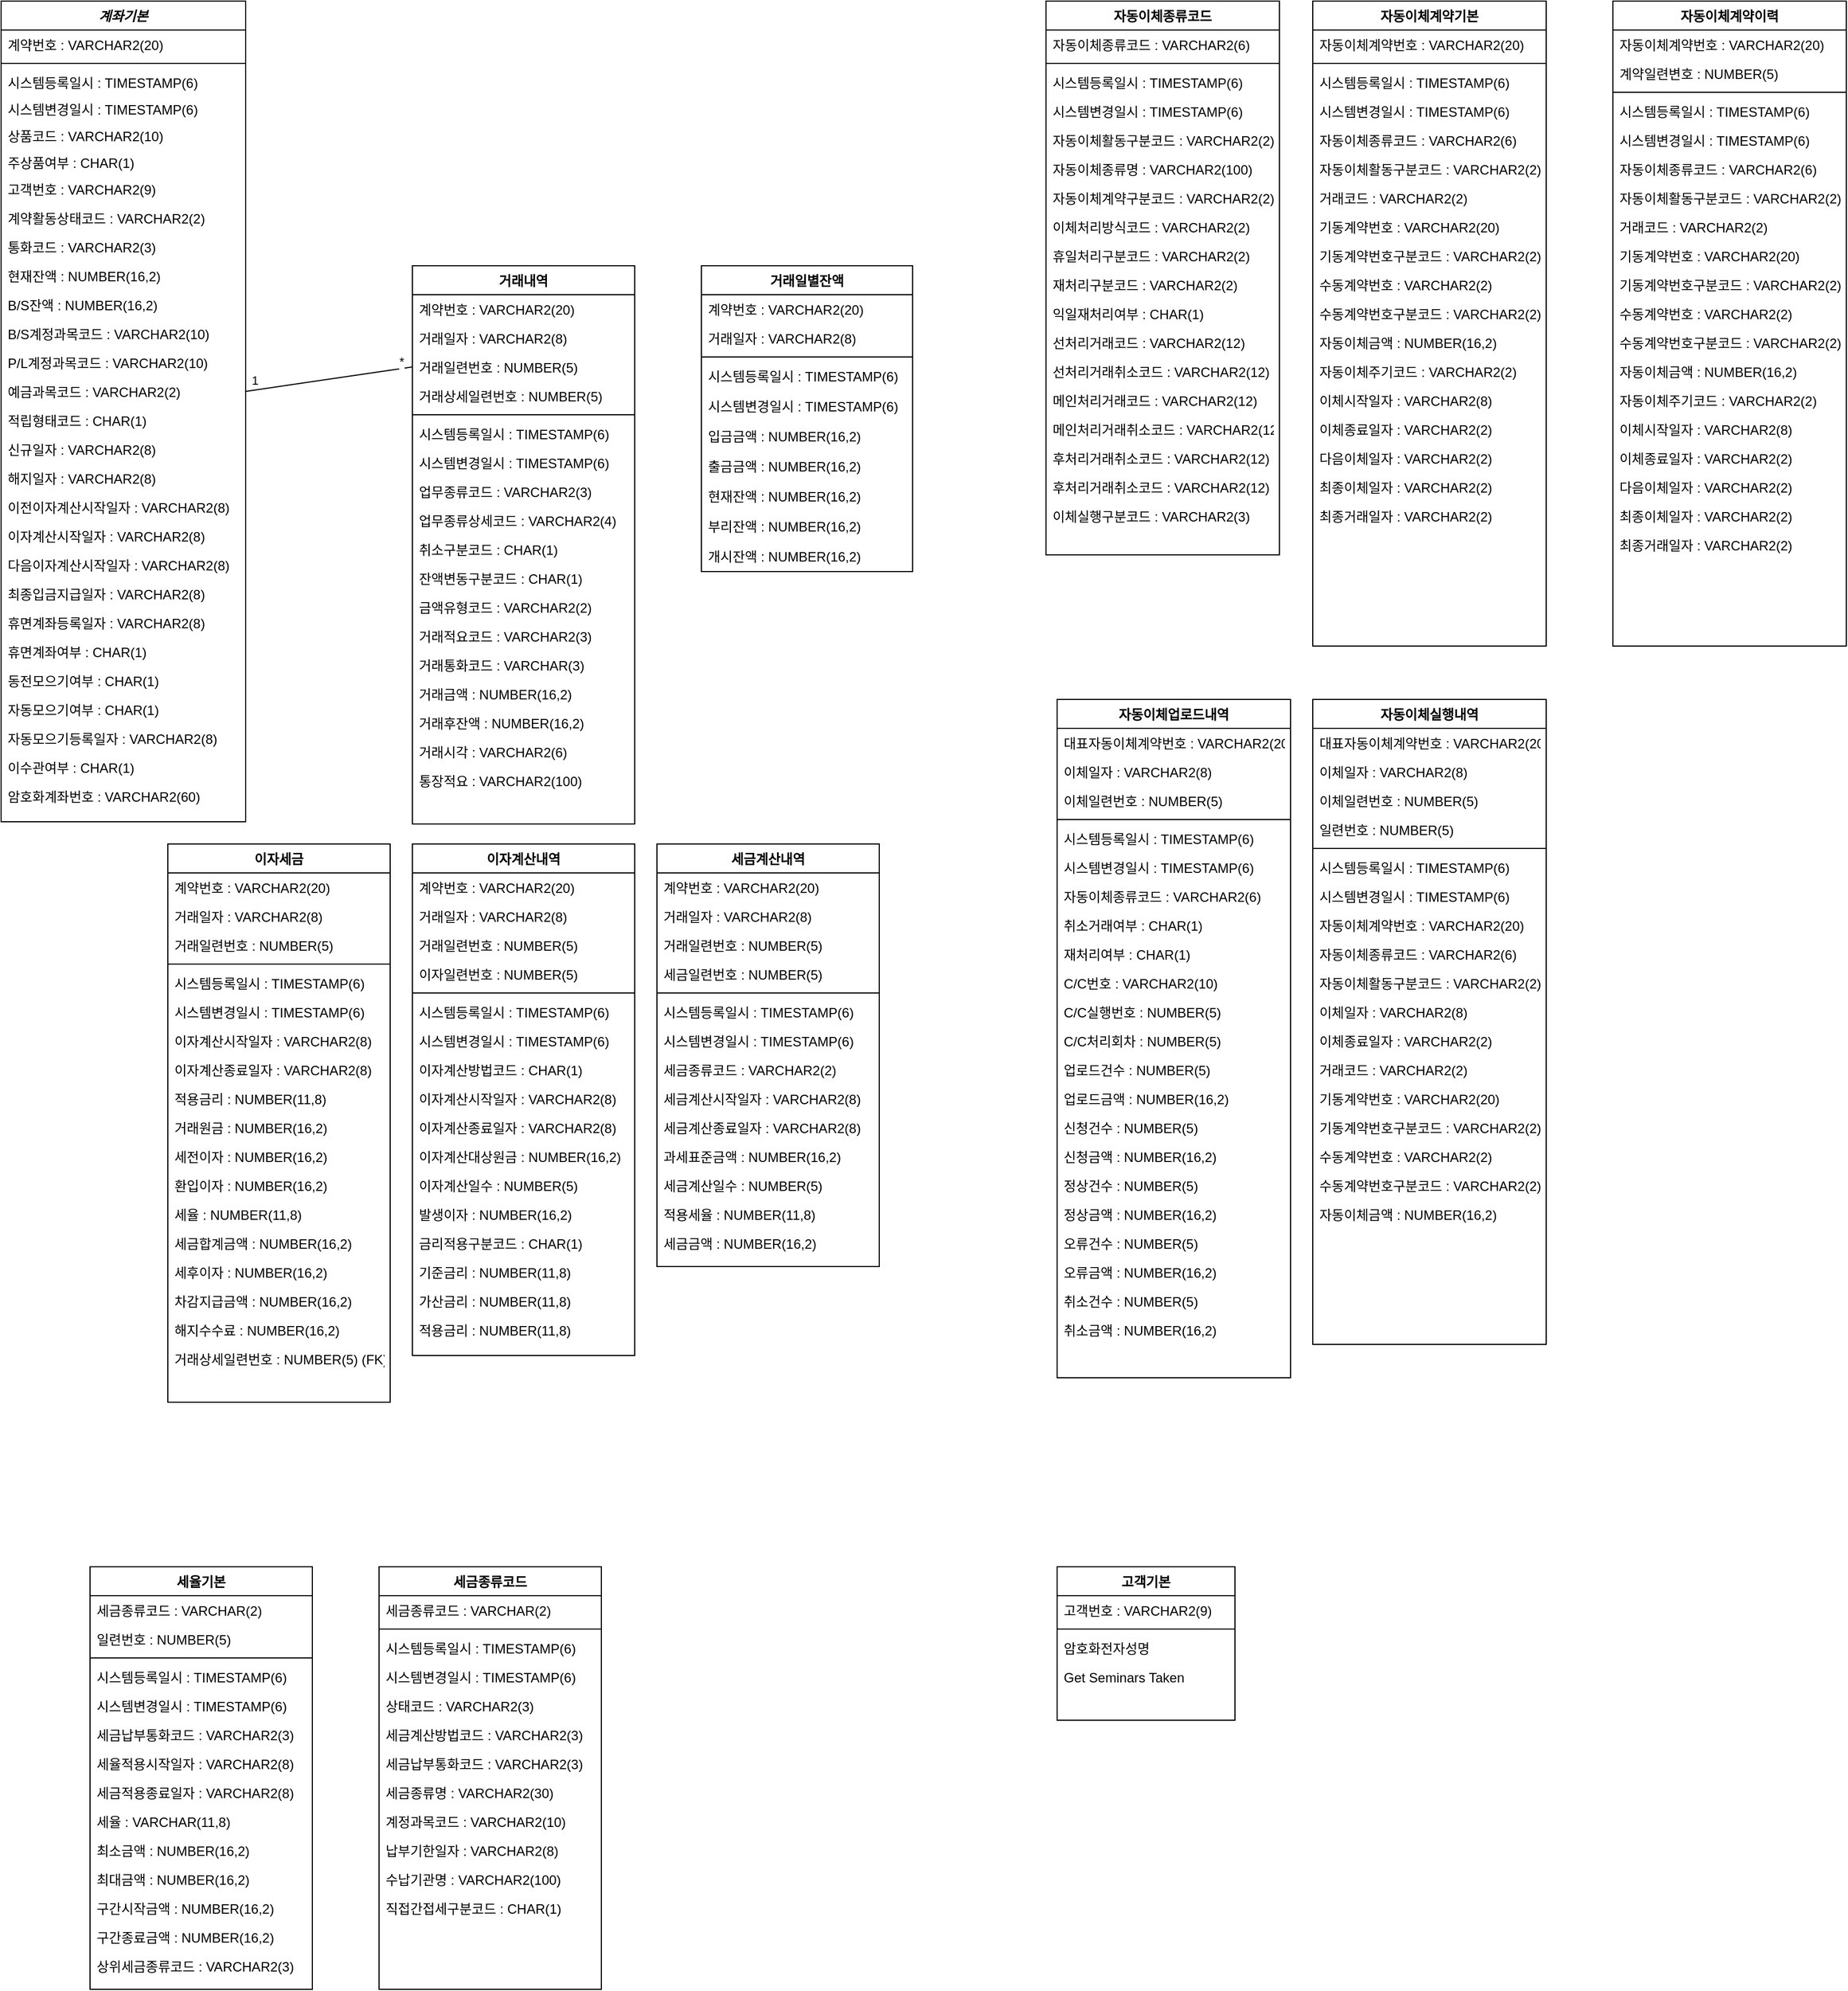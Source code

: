 <mxfile version="14.4.3" type="github">
  <diagram id="C5RBs43oDa-KdzZeNtuy" name="Page-1">
    <mxGraphModel dx="1941" dy="1236" grid="1" gridSize="10" guides="1" tooltips="1" connect="1" arrows="1" fold="1" page="1" pageScale="1" pageWidth="1390" pageHeight="980" math="0" shadow="0">
      <root>
        <mxCell id="WIyWlLk6GJQsqaUBKTNV-0" />
        <mxCell id="WIyWlLk6GJQsqaUBKTNV-1" parent="WIyWlLk6GJQsqaUBKTNV-0" />
        <mxCell id="zkfFHV4jXpPFQw0GAbJ--0" value="계좌기본&#xa;" style="swimlane;fontStyle=3;align=center;verticalAlign=top;childLayout=stackLayout;horizontal=1;startSize=26;horizontalStack=0;resizeParent=1;resizeLast=0;collapsible=1;marginBottom=0;rounded=0;shadow=0;strokeWidth=1;" parent="WIyWlLk6GJQsqaUBKTNV-1" vertex="1">
          <mxGeometry x="20" y="32" width="220" height="738" as="geometry">
            <mxRectangle x="230" y="140" width="160" height="26" as="alternateBounds" />
          </mxGeometry>
        </mxCell>
        <mxCell id="zkfFHV4jXpPFQw0GAbJ--1" value="계약번호 : VARCHAR2(20)" style="text;align=left;verticalAlign=top;spacingLeft=4;spacingRight=4;overflow=hidden;rotatable=0;points=[[0,0.5],[1,0.5]];portConstraint=eastwest;" parent="zkfFHV4jXpPFQw0GAbJ--0" vertex="1">
          <mxGeometry y="26" width="220" height="26" as="geometry" />
        </mxCell>
        <mxCell id="zkfFHV4jXpPFQw0GAbJ--4" value="" style="line;html=1;strokeWidth=1;align=left;verticalAlign=middle;spacingTop=-1;spacingLeft=3;spacingRight=3;rotatable=0;labelPosition=right;points=[];portConstraint=eastwest;" parent="zkfFHV4jXpPFQw0GAbJ--0" vertex="1">
          <mxGeometry y="52" width="220" height="8" as="geometry" />
        </mxCell>
        <mxCell id="T4zctM7MsMs5SMgnD1SF-33" value="시스템등록일시 : TIMESTAMP(6)" style="text;align=left;verticalAlign=top;spacingLeft=4;spacingRight=4;overflow=hidden;rotatable=0;points=[[0,0.5],[1,0.5]];portConstraint=eastwest;" vertex="1" parent="zkfFHV4jXpPFQw0GAbJ--0">
          <mxGeometry y="60" width="220" height="24" as="geometry" />
        </mxCell>
        <mxCell id="T4zctM7MsMs5SMgnD1SF-31" value="시스템변경일시 : TIMESTAMP(6)&#xa;" style="text;align=left;verticalAlign=top;spacingLeft=4;spacingRight=4;overflow=hidden;rotatable=0;points=[[0,0.5],[1,0.5]];portConstraint=eastwest;" vertex="1" parent="zkfFHV4jXpPFQw0GAbJ--0">
          <mxGeometry y="84" width="220" height="24" as="geometry" />
        </mxCell>
        <mxCell id="T4zctM7MsMs5SMgnD1SF-32" value="상품코드 : VARCHAR2(10)" style="text;align=left;verticalAlign=top;spacingLeft=4;spacingRight=4;overflow=hidden;rotatable=0;points=[[0,0.5],[1,0.5]];portConstraint=eastwest;" vertex="1" parent="zkfFHV4jXpPFQw0GAbJ--0">
          <mxGeometry y="108" width="220" height="24" as="geometry" />
        </mxCell>
        <mxCell id="T4zctM7MsMs5SMgnD1SF-166" value="주상품여부 : CHAR(1)" style="text;align=left;verticalAlign=top;spacingLeft=4;spacingRight=4;overflow=hidden;rotatable=0;points=[[0,0.5],[1,0.5]];portConstraint=eastwest;" vertex="1" parent="zkfFHV4jXpPFQw0GAbJ--0">
          <mxGeometry y="132" width="220" height="24" as="geometry" />
        </mxCell>
        <mxCell id="T4zctM7MsMs5SMgnD1SF-4" value="고객번호 : VARCHAR2(9)" style="text;align=left;verticalAlign=top;spacingLeft=4;spacingRight=4;overflow=hidden;rotatable=0;points=[[0,0.5],[1,0.5]];portConstraint=eastwest;" vertex="1" parent="zkfFHV4jXpPFQw0GAbJ--0">
          <mxGeometry y="156" width="220" height="26" as="geometry" />
        </mxCell>
        <mxCell id="T4zctM7MsMs5SMgnD1SF-20" value="계약활동상태코드 : VARCHAR2(2)" style="text;align=left;verticalAlign=top;spacingLeft=4;spacingRight=4;overflow=hidden;rotatable=0;points=[[0,0.5],[1,0.5]];portConstraint=eastwest;" vertex="1" parent="zkfFHV4jXpPFQw0GAbJ--0">
          <mxGeometry y="182" width="220" height="26" as="geometry" />
        </mxCell>
        <mxCell id="T4zctM7MsMs5SMgnD1SF-21" value="통화코드 : VARCHAR2(3)" style="text;align=left;verticalAlign=top;spacingLeft=4;spacingRight=4;overflow=hidden;rotatable=0;points=[[0,0.5],[1,0.5]];portConstraint=eastwest;" vertex="1" parent="zkfFHV4jXpPFQw0GAbJ--0">
          <mxGeometry y="208" width="220" height="26" as="geometry" />
        </mxCell>
        <mxCell id="T4zctM7MsMs5SMgnD1SF-6" value="현재잔액 : NUMBER(16,2)" style="text;align=left;verticalAlign=top;spacingLeft=4;spacingRight=4;overflow=hidden;rotatable=0;points=[[0,0.5],[1,0.5]];portConstraint=eastwest;" vertex="1" parent="zkfFHV4jXpPFQw0GAbJ--0">
          <mxGeometry y="234" width="220" height="26" as="geometry" />
        </mxCell>
        <mxCell id="T4zctM7MsMs5SMgnD1SF-7" value="B/S잔액 : NUMBER(16,2)" style="text;align=left;verticalAlign=top;spacingLeft=4;spacingRight=4;overflow=hidden;rotatable=0;points=[[0,0.5],[1,0.5]];portConstraint=eastwest;" vertex="1" parent="zkfFHV4jXpPFQw0GAbJ--0">
          <mxGeometry y="260" width="220" height="26" as="geometry" />
        </mxCell>
        <mxCell id="T4zctM7MsMs5SMgnD1SF-8" value="B/S계정과목코드 : VARCHAR2(10)" style="text;align=left;verticalAlign=top;spacingLeft=4;spacingRight=4;overflow=hidden;rotatable=0;points=[[0,0.5],[1,0.5]];portConstraint=eastwest;" vertex="1" parent="zkfFHV4jXpPFQw0GAbJ--0">
          <mxGeometry y="286" width="220" height="26" as="geometry" />
        </mxCell>
        <mxCell id="T4zctM7MsMs5SMgnD1SF-9" value="P/L계정과목코드 : VARCHAR2(10)" style="text;align=left;verticalAlign=top;spacingLeft=4;spacingRight=4;overflow=hidden;rotatable=0;points=[[0,0.5],[1,0.5]];portConstraint=eastwest;" vertex="1" parent="zkfFHV4jXpPFQw0GAbJ--0">
          <mxGeometry y="312" width="220" height="26" as="geometry" />
        </mxCell>
        <mxCell id="T4zctM7MsMs5SMgnD1SF-10" value="예금과목코드 : VARCHAR2(2)" style="text;align=left;verticalAlign=top;spacingLeft=4;spacingRight=4;overflow=hidden;rotatable=0;points=[[0,0.5],[1,0.5]];portConstraint=eastwest;" vertex="1" parent="zkfFHV4jXpPFQw0GAbJ--0">
          <mxGeometry y="338" width="220" height="26" as="geometry" />
        </mxCell>
        <mxCell id="T4zctM7MsMs5SMgnD1SF-11" value="적립형태코드 : CHAR(1)" style="text;align=left;verticalAlign=top;spacingLeft=4;spacingRight=4;overflow=hidden;rotatable=0;points=[[0,0.5],[1,0.5]];portConstraint=eastwest;" vertex="1" parent="zkfFHV4jXpPFQw0GAbJ--0">
          <mxGeometry y="364" width="220" height="26" as="geometry" />
        </mxCell>
        <mxCell id="T4zctM7MsMs5SMgnD1SF-5" value="신규일자 : VARCHAR2(8)" style="text;align=left;verticalAlign=top;spacingLeft=4;spacingRight=4;overflow=hidden;rotatable=0;points=[[0,0.5],[1,0.5]];portConstraint=eastwest;" vertex="1" parent="zkfFHV4jXpPFQw0GAbJ--0">
          <mxGeometry y="390" width="220" height="26" as="geometry" />
        </mxCell>
        <mxCell id="T4zctM7MsMs5SMgnD1SF-12" value="해지일자 : VARCHAR2(8)" style="text;align=left;verticalAlign=top;spacingLeft=4;spacingRight=4;overflow=hidden;rotatable=0;points=[[0,0.5],[1,0.5]];portConstraint=eastwest;" vertex="1" parent="zkfFHV4jXpPFQw0GAbJ--0">
          <mxGeometry y="416" width="220" height="26" as="geometry" />
        </mxCell>
        <mxCell id="T4zctM7MsMs5SMgnD1SF-13" value="이전이자계산시작일자 : VARCHAR2(8)" style="text;align=left;verticalAlign=top;spacingLeft=4;spacingRight=4;overflow=hidden;rotatable=0;points=[[0,0.5],[1,0.5]];portConstraint=eastwest;" vertex="1" parent="zkfFHV4jXpPFQw0GAbJ--0">
          <mxGeometry y="442" width="220" height="26" as="geometry" />
        </mxCell>
        <mxCell id="T4zctM7MsMs5SMgnD1SF-14" value="이자계산시작일자 : VARCHAR2(8)" style="text;align=left;verticalAlign=top;spacingLeft=4;spacingRight=4;overflow=hidden;rotatable=0;points=[[0,0.5],[1,0.5]];portConstraint=eastwest;" vertex="1" parent="zkfFHV4jXpPFQw0GAbJ--0">
          <mxGeometry y="468" width="220" height="26" as="geometry" />
        </mxCell>
        <mxCell id="T4zctM7MsMs5SMgnD1SF-15" value="다음이자계산시작일자 : VARCHAR2(8)" style="text;align=left;verticalAlign=top;spacingLeft=4;spacingRight=4;overflow=hidden;rotatable=0;points=[[0,0.5],[1,0.5]];portConstraint=eastwest;" vertex="1" parent="zkfFHV4jXpPFQw0GAbJ--0">
          <mxGeometry y="494" width="220" height="26" as="geometry" />
        </mxCell>
        <mxCell id="T4zctM7MsMs5SMgnD1SF-19" value="최종입금지급일자 : VARCHAR2(8)" style="text;align=left;verticalAlign=top;spacingLeft=4;spacingRight=4;overflow=hidden;rotatable=0;points=[[0,0.5],[1,0.5]];portConstraint=eastwest;" vertex="1" parent="zkfFHV4jXpPFQw0GAbJ--0">
          <mxGeometry y="520" width="220" height="26" as="geometry" />
        </mxCell>
        <mxCell id="T4zctM7MsMs5SMgnD1SF-16" value="휴면계좌등록일자 : VARCHAR2(8)" style="text;align=left;verticalAlign=top;spacingLeft=4;spacingRight=4;overflow=hidden;rotatable=0;points=[[0,0.5],[1,0.5]];portConstraint=eastwest;" vertex="1" parent="zkfFHV4jXpPFQw0GAbJ--0">
          <mxGeometry y="546" width="220" height="26" as="geometry" />
        </mxCell>
        <mxCell id="T4zctM7MsMs5SMgnD1SF-18" value="휴면계좌여부 : CHAR(1)" style="text;align=left;verticalAlign=top;spacingLeft=4;spacingRight=4;overflow=hidden;rotatable=0;points=[[0,0.5],[1,0.5]];portConstraint=eastwest;" vertex="1" parent="zkfFHV4jXpPFQw0GAbJ--0">
          <mxGeometry y="572" width="220" height="26" as="geometry" />
        </mxCell>
        <mxCell id="T4zctM7MsMs5SMgnD1SF-164" value="동전모으기여부 : CHAR(1)" style="text;align=left;verticalAlign=top;spacingLeft=4;spacingRight=4;overflow=hidden;rotatable=0;points=[[0,0.5],[1,0.5]];portConstraint=eastwest;" vertex="1" parent="zkfFHV4jXpPFQw0GAbJ--0">
          <mxGeometry y="598" width="220" height="26" as="geometry" />
        </mxCell>
        <mxCell id="T4zctM7MsMs5SMgnD1SF-163" value="자동모으기여부 : CHAR(1)" style="text;align=left;verticalAlign=top;spacingLeft=4;spacingRight=4;overflow=hidden;rotatable=0;points=[[0,0.5],[1,0.5]];portConstraint=eastwest;" vertex="1" parent="zkfFHV4jXpPFQw0GAbJ--0">
          <mxGeometry y="624" width="220" height="26" as="geometry" />
        </mxCell>
        <mxCell id="T4zctM7MsMs5SMgnD1SF-165" value="자동모으기등록일자 : VARCHAR2(8)" style="text;align=left;verticalAlign=top;spacingLeft=4;spacingRight=4;overflow=hidden;rotatable=0;points=[[0,0.5],[1,0.5]];portConstraint=eastwest;" vertex="1" parent="zkfFHV4jXpPFQw0GAbJ--0">
          <mxGeometry y="650" width="220" height="26" as="geometry" />
        </mxCell>
        <mxCell id="T4zctM7MsMs5SMgnD1SF-362" value="이수관여부 : CHAR(1)" style="text;align=left;verticalAlign=top;spacingLeft=4;spacingRight=4;overflow=hidden;rotatable=0;points=[[0,0.5],[1,0.5]];portConstraint=eastwest;" vertex="1" parent="zkfFHV4jXpPFQw0GAbJ--0">
          <mxGeometry y="676" width="220" height="26" as="geometry" />
        </mxCell>
        <mxCell id="T4zctM7MsMs5SMgnD1SF-363" value="암호화계좌번호 : VARCHAR2(60)" style="text;align=left;verticalAlign=top;spacingLeft=4;spacingRight=4;overflow=hidden;rotatable=0;points=[[0,0.5],[1,0.5]];portConstraint=eastwest;" vertex="1" parent="zkfFHV4jXpPFQw0GAbJ--0">
          <mxGeometry y="702" width="220" height="26" as="geometry" />
        </mxCell>
        <mxCell id="zkfFHV4jXpPFQw0GAbJ--6" value="고객기본" style="swimlane;fontStyle=1;align=center;verticalAlign=top;childLayout=stackLayout;horizontal=1;startSize=26;horizontalStack=0;resizeParent=1;resizeLast=0;collapsible=1;marginBottom=0;rounded=0;shadow=0;strokeWidth=1;" parent="WIyWlLk6GJQsqaUBKTNV-1" vertex="1">
          <mxGeometry x="970" y="1440" width="160" height="138" as="geometry">
            <mxRectangle x="130" y="380" width="160" height="26" as="alternateBounds" />
          </mxGeometry>
        </mxCell>
        <mxCell id="zkfFHV4jXpPFQw0GAbJ--7" value="고객번호 : VARCHAR2(9)" style="text;align=left;verticalAlign=top;spacingLeft=4;spacingRight=4;overflow=hidden;rotatable=0;points=[[0,0.5],[1,0.5]];portConstraint=eastwest;" parent="zkfFHV4jXpPFQw0GAbJ--6" vertex="1">
          <mxGeometry y="26" width="160" height="26" as="geometry" />
        </mxCell>
        <mxCell id="zkfFHV4jXpPFQw0GAbJ--9" value="" style="line;html=1;strokeWidth=1;align=left;verticalAlign=middle;spacingTop=-1;spacingLeft=3;spacingRight=3;rotatable=0;labelPosition=right;points=[];portConstraint=eastwest;" parent="zkfFHV4jXpPFQw0GAbJ--6" vertex="1">
          <mxGeometry y="52" width="160" height="8" as="geometry" />
        </mxCell>
        <mxCell id="zkfFHV4jXpPFQw0GAbJ--10" value="암호화전자성명" style="text;align=left;verticalAlign=top;spacingLeft=4;spacingRight=4;overflow=hidden;rotatable=0;points=[[0,0.5],[1,0.5]];portConstraint=eastwest;fontStyle=0" parent="zkfFHV4jXpPFQw0GAbJ--6" vertex="1">
          <mxGeometry y="60" width="160" height="26" as="geometry" />
        </mxCell>
        <mxCell id="zkfFHV4jXpPFQw0GAbJ--11" value="Get Seminars Taken" style="text;align=left;verticalAlign=top;spacingLeft=4;spacingRight=4;overflow=hidden;rotatable=0;points=[[0,0.5],[1,0.5]];portConstraint=eastwest;" parent="zkfFHV4jXpPFQw0GAbJ--6" vertex="1">
          <mxGeometry y="86" width="160" height="26" as="geometry" />
        </mxCell>
        <mxCell id="zkfFHV4jXpPFQw0GAbJ--13" value="거래내역" style="swimlane;fontStyle=1;align=center;verticalAlign=top;childLayout=stackLayout;horizontal=1;startSize=26;horizontalStack=0;resizeParent=1;resizeLast=0;collapsible=1;marginBottom=0;rounded=0;shadow=0;strokeWidth=1;" parent="WIyWlLk6GJQsqaUBKTNV-1" vertex="1">
          <mxGeometry x="390" y="270" width="200" height="502" as="geometry">
            <mxRectangle x="340" y="380" width="170" height="26" as="alternateBounds" />
          </mxGeometry>
        </mxCell>
        <mxCell id="T4zctM7MsMs5SMgnD1SF-29" value="계약번호 : VARCHAR2(20)" style="text;align=left;verticalAlign=top;spacingLeft=4;spacingRight=4;overflow=hidden;rotatable=0;points=[[0,0.5],[1,0.5]];portConstraint=eastwest;" vertex="1" parent="zkfFHV4jXpPFQw0GAbJ--13">
          <mxGeometry y="26" width="200" height="26" as="geometry" />
        </mxCell>
        <mxCell id="zkfFHV4jXpPFQw0GAbJ--14" value="거래일자 : VARCHAR2(8)" style="text;align=left;verticalAlign=top;spacingLeft=4;spacingRight=4;overflow=hidden;rotatable=0;points=[[0,0.5],[1,0.5]];portConstraint=eastwest;" parent="zkfFHV4jXpPFQw0GAbJ--13" vertex="1">
          <mxGeometry y="52" width="200" height="26" as="geometry" />
        </mxCell>
        <mxCell id="T4zctM7MsMs5SMgnD1SF-27" value="거래일련번호 : NUMBER(5)" style="text;align=left;verticalAlign=top;spacingLeft=4;spacingRight=4;overflow=hidden;rotatable=0;points=[[0,0.5],[1,0.5]];portConstraint=eastwest;" vertex="1" parent="zkfFHV4jXpPFQw0GAbJ--13">
          <mxGeometry y="78" width="200" height="26" as="geometry" />
        </mxCell>
        <mxCell id="T4zctM7MsMs5SMgnD1SF-28" value="거래상세일련번호 : NUMBER(5)" style="text;align=left;verticalAlign=top;spacingLeft=4;spacingRight=4;overflow=hidden;rotatable=0;points=[[0,0.5],[1,0.5]];portConstraint=eastwest;" vertex="1" parent="zkfFHV4jXpPFQw0GAbJ--13">
          <mxGeometry y="104" width="200" height="26" as="geometry" />
        </mxCell>
        <mxCell id="zkfFHV4jXpPFQw0GAbJ--15" value="" style="line;html=1;strokeWidth=1;align=left;verticalAlign=middle;spacingTop=-1;spacingLeft=3;spacingRight=3;rotatable=0;labelPosition=right;points=[];portConstraint=eastwest;" parent="zkfFHV4jXpPFQw0GAbJ--13" vertex="1">
          <mxGeometry y="130" width="200" height="8" as="geometry" />
        </mxCell>
        <mxCell id="T4zctM7MsMs5SMgnD1SF-30" value="시스템등록일시 : TIMESTAMP(6)" style="text;align=left;verticalAlign=top;spacingLeft=4;spacingRight=4;overflow=hidden;rotatable=0;points=[[0,0.5],[1,0.5]];portConstraint=eastwest;" vertex="1" parent="zkfFHV4jXpPFQw0GAbJ--13">
          <mxGeometry y="138" width="200" height="26" as="geometry" />
        </mxCell>
        <mxCell id="T4zctM7MsMs5SMgnD1SF-34" value="시스템변경일시 : TIMESTAMP(6)&#xa;" style="text;align=left;verticalAlign=top;spacingLeft=4;spacingRight=4;overflow=hidden;rotatable=0;points=[[0,0.5],[1,0.5]];portConstraint=eastwest;" vertex="1" parent="zkfFHV4jXpPFQw0GAbJ--13">
          <mxGeometry y="164" width="200" height="26" as="geometry" />
        </mxCell>
        <mxCell id="T4zctM7MsMs5SMgnD1SF-46" value="업무종류코드 : VARCHAR2(3)" style="text;align=left;verticalAlign=top;spacingLeft=4;spacingRight=4;overflow=hidden;rotatable=0;points=[[0,0.5],[1,0.5]];portConstraint=eastwest;" vertex="1" parent="zkfFHV4jXpPFQw0GAbJ--13">
          <mxGeometry y="190" width="200" height="26" as="geometry" />
        </mxCell>
        <mxCell id="T4zctM7MsMs5SMgnD1SF-48" value="업무종류상세코드 : VARCHAR2(4)" style="text;align=left;verticalAlign=top;spacingLeft=4;spacingRight=4;overflow=hidden;rotatable=0;points=[[0,0.5],[1,0.5]];portConstraint=eastwest;" vertex="1" parent="zkfFHV4jXpPFQw0GAbJ--13">
          <mxGeometry y="216" width="200" height="26" as="geometry" />
        </mxCell>
        <mxCell id="T4zctM7MsMs5SMgnD1SF-35" value="취소구분코드 : CHAR(1)" style="text;align=left;verticalAlign=top;spacingLeft=4;spacingRight=4;overflow=hidden;rotatable=0;points=[[0,0.5],[1,0.5]];portConstraint=eastwest;" vertex="1" parent="zkfFHV4jXpPFQw0GAbJ--13">
          <mxGeometry y="242" width="200" height="26" as="geometry" />
        </mxCell>
        <mxCell id="T4zctM7MsMs5SMgnD1SF-39" value="잔액변동구분코드 : CHAR(1)" style="text;align=left;verticalAlign=top;spacingLeft=4;spacingRight=4;overflow=hidden;rotatable=0;points=[[0,0.5],[1,0.5]];portConstraint=eastwest;" vertex="1" parent="zkfFHV4jXpPFQw0GAbJ--13">
          <mxGeometry y="268" width="200" height="26" as="geometry" />
        </mxCell>
        <mxCell id="T4zctM7MsMs5SMgnD1SF-47" value="금액유형코드 : VARCHAR2(2)" style="text;align=left;verticalAlign=top;spacingLeft=4;spacingRight=4;overflow=hidden;rotatable=0;points=[[0,0.5],[1,0.5]];portConstraint=eastwest;" vertex="1" parent="zkfFHV4jXpPFQw0GAbJ--13">
          <mxGeometry y="294" width="200" height="26" as="geometry" />
        </mxCell>
        <mxCell id="T4zctM7MsMs5SMgnD1SF-49" value="거래적요코드 : VARCHAR2(3)" style="text;align=left;verticalAlign=top;spacingLeft=4;spacingRight=4;overflow=hidden;rotatable=0;points=[[0,0.5],[1,0.5]];portConstraint=eastwest;" vertex="1" parent="zkfFHV4jXpPFQw0GAbJ--13">
          <mxGeometry y="320" width="200" height="26" as="geometry" />
        </mxCell>
        <mxCell id="T4zctM7MsMs5SMgnD1SF-40" value="거래통화코드 : VARCHAR(3)" style="text;align=left;verticalAlign=top;spacingLeft=4;spacingRight=4;overflow=hidden;rotatable=0;points=[[0,0.5],[1,0.5]];portConstraint=eastwest;" vertex="1" parent="zkfFHV4jXpPFQw0GAbJ--13">
          <mxGeometry y="346" width="200" height="26" as="geometry" />
        </mxCell>
        <mxCell id="T4zctM7MsMs5SMgnD1SF-41" value="거래금액 : NUMBER(16,2)" style="text;align=left;verticalAlign=top;spacingLeft=4;spacingRight=4;overflow=hidden;rotatable=0;points=[[0,0.5],[1,0.5]];portConstraint=eastwest;" vertex="1" parent="zkfFHV4jXpPFQw0GAbJ--13">
          <mxGeometry y="372" width="200" height="26" as="geometry" />
        </mxCell>
        <mxCell id="T4zctM7MsMs5SMgnD1SF-42" value="거래후잔액 : NUMBER(16,2)" style="text;align=left;verticalAlign=top;spacingLeft=4;spacingRight=4;overflow=hidden;rotatable=0;points=[[0,0.5],[1,0.5]];portConstraint=eastwest;" vertex="1" parent="zkfFHV4jXpPFQw0GAbJ--13">
          <mxGeometry y="398" width="200" height="26" as="geometry" />
        </mxCell>
        <mxCell id="T4zctM7MsMs5SMgnD1SF-43" value="거래시각 : VARCHAR2(6)" style="text;align=left;verticalAlign=top;spacingLeft=4;spacingRight=4;overflow=hidden;rotatable=0;points=[[0,0.5],[1,0.5]];portConstraint=eastwest;" vertex="1" parent="zkfFHV4jXpPFQw0GAbJ--13">
          <mxGeometry y="424" width="200" height="26" as="geometry" />
        </mxCell>
        <mxCell id="T4zctM7MsMs5SMgnD1SF-44" value="통장적요 : VARCHAR2(100)" style="text;align=left;verticalAlign=top;spacingLeft=4;spacingRight=4;overflow=hidden;rotatable=0;points=[[0,0.5],[1,0.5]];portConstraint=eastwest;" vertex="1" parent="zkfFHV4jXpPFQw0GAbJ--13">
          <mxGeometry y="450" width="200" height="26" as="geometry" />
        </mxCell>
        <mxCell id="T4zctM7MsMs5SMgnD1SF-37" value="1" style="endArrow=none;html=1;exitX=1;exitY=0.5;exitDx=0;exitDy=0;entryX=0;entryY=0.5;entryDx=0;entryDy=0;rounded=0;" edge="1" parent="WIyWlLk6GJQsqaUBKTNV-1" source="T4zctM7MsMs5SMgnD1SF-10" target="T4zctM7MsMs5SMgnD1SF-27">
          <mxGeometry x="-0.876" y="9" width="50" height="50" relative="1" as="geometry">
            <mxPoint x="230" y="355" as="sourcePoint" />
            <mxPoint x="413" y="355.998" as="targetPoint" />
            <mxPoint as="offset" />
          </mxGeometry>
        </mxCell>
        <mxCell id="T4zctM7MsMs5SMgnD1SF-38" value="*" style="edgeLabel;html=1;align=center;verticalAlign=middle;resizable=0;points=[];" vertex="1" connectable="0" parent="T4zctM7MsMs5SMgnD1SF-37">
          <mxGeometry x="0.377" y="2" relative="1" as="geometry">
            <mxPoint x="36.98" y="-10.37" as="offset" />
          </mxGeometry>
        </mxCell>
        <mxCell id="T4zctM7MsMs5SMgnD1SF-54" value="거래일별잔액" style="swimlane;fontStyle=1;align=center;verticalAlign=top;childLayout=stackLayout;horizontal=1;startSize=26;horizontalStack=0;resizeParent=1;resizeParentMax=0;resizeLast=0;collapsible=1;marginBottom=0;" vertex="1" parent="WIyWlLk6GJQsqaUBKTNV-1">
          <mxGeometry x="650" y="270" width="190" height="275" as="geometry" />
        </mxCell>
        <mxCell id="T4zctM7MsMs5SMgnD1SF-55" value="계약번호 : VARCHAR2(20)" style="text;strokeColor=none;fillColor=none;align=left;verticalAlign=top;spacingLeft=4;spacingRight=4;overflow=hidden;rotatable=0;points=[[0,0.5],[1,0.5]];portConstraint=eastwest;" vertex="1" parent="T4zctM7MsMs5SMgnD1SF-54">
          <mxGeometry y="26" width="190" height="26" as="geometry" />
        </mxCell>
        <mxCell id="T4zctM7MsMs5SMgnD1SF-58" value="거래일자 : VARCHAR2(8)" style="text;strokeColor=none;fillColor=none;align=left;verticalAlign=top;spacingLeft=4;spacingRight=4;overflow=hidden;rotatable=0;points=[[0,0.5],[1,0.5]];portConstraint=eastwest;" vertex="1" parent="T4zctM7MsMs5SMgnD1SF-54">
          <mxGeometry y="52" width="190" height="26" as="geometry" />
        </mxCell>
        <mxCell id="T4zctM7MsMs5SMgnD1SF-56" value="" style="line;strokeWidth=1;fillColor=none;align=left;verticalAlign=middle;spacingTop=-1;spacingLeft=3;spacingRight=3;rotatable=0;labelPosition=right;points=[];portConstraint=eastwest;" vertex="1" parent="T4zctM7MsMs5SMgnD1SF-54">
          <mxGeometry y="78" width="190" height="8" as="geometry" />
        </mxCell>
        <mxCell id="T4zctM7MsMs5SMgnD1SF-60" value="시스템등록일시 : TIMESTAMP(6)" style="text;strokeColor=none;fillColor=none;align=left;verticalAlign=top;spacingLeft=4;spacingRight=4;overflow=hidden;rotatable=0;points=[[0,0.5],[1,0.5]];portConstraint=eastwest;" vertex="1" parent="T4zctM7MsMs5SMgnD1SF-54">
          <mxGeometry y="86" width="190" height="27" as="geometry" />
        </mxCell>
        <mxCell id="T4zctM7MsMs5SMgnD1SF-61" value="시스템변경일시 : TIMESTAMP(6)" style="text;strokeColor=none;fillColor=none;align=left;verticalAlign=top;spacingLeft=4;spacingRight=4;overflow=hidden;rotatable=0;points=[[0,0.5],[1,0.5]];portConstraint=eastwest;" vertex="1" parent="T4zctM7MsMs5SMgnD1SF-54">
          <mxGeometry y="113" width="190" height="27" as="geometry" />
        </mxCell>
        <mxCell id="T4zctM7MsMs5SMgnD1SF-62" value="입금금액 : NUMBER(16,2)" style="text;strokeColor=none;fillColor=none;align=left;verticalAlign=top;spacingLeft=4;spacingRight=4;overflow=hidden;rotatable=0;points=[[0,0.5],[1,0.5]];portConstraint=eastwest;" vertex="1" parent="T4zctM7MsMs5SMgnD1SF-54">
          <mxGeometry y="140" width="190" height="27" as="geometry" />
        </mxCell>
        <mxCell id="T4zctM7MsMs5SMgnD1SF-63" value="출금금액 : NUMBER(16,2)" style="text;strokeColor=none;fillColor=none;align=left;verticalAlign=top;spacingLeft=4;spacingRight=4;overflow=hidden;rotatable=0;points=[[0,0.5],[1,0.5]];portConstraint=eastwest;" vertex="1" parent="T4zctM7MsMs5SMgnD1SF-54">
          <mxGeometry y="167" width="190" height="27" as="geometry" />
        </mxCell>
        <mxCell id="T4zctM7MsMs5SMgnD1SF-64" value="현재잔액 : NUMBER(16,2)" style="text;strokeColor=none;fillColor=none;align=left;verticalAlign=top;spacingLeft=4;spacingRight=4;overflow=hidden;rotatable=0;points=[[0,0.5],[1,0.5]];portConstraint=eastwest;" vertex="1" parent="T4zctM7MsMs5SMgnD1SF-54">
          <mxGeometry y="194" width="190" height="27" as="geometry" />
        </mxCell>
        <mxCell id="T4zctM7MsMs5SMgnD1SF-65" value="부리잔액 : NUMBER(16,2)" style="text;strokeColor=none;fillColor=none;align=left;verticalAlign=top;spacingLeft=4;spacingRight=4;overflow=hidden;rotatable=0;points=[[0,0.5],[1,0.5]];portConstraint=eastwest;" vertex="1" parent="T4zctM7MsMs5SMgnD1SF-54">
          <mxGeometry y="221" width="190" height="27" as="geometry" />
        </mxCell>
        <mxCell id="T4zctM7MsMs5SMgnD1SF-66" value="개시잔액 : NUMBER(16,2)" style="text;strokeColor=none;fillColor=none;align=left;verticalAlign=top;spacingLeft=4;spacingRight=4;overflow=hidden;rotatable=0;points=[[0,0.5],[1,0.5]];portConstraint=eastwest;" vertex="1" parent="T4zctM7MsMs5SMgnD1SF-54">
          <mxGeometry y="248" width="190" height="27" as="geometry" />
        </mxCell>
        <mxCell id="T4zctM7MsMs5SMgnD1SF-67" value="이자세금" style="swimlane;fontStyle=1;align=center;verticalAlign=top;childLayout=stackLayout;horizontal=1;startSize=26;horizontalStack=0;resizeParent=1;resizeLast=0;collapsible=1;marginBottom=0;rounded=0;shadow=0;strokeWidth=1;" vertex="1" parent="WIyWlLk6GJQsqaUBKTNV-1">
          <mxGeometry x="170" y="790" width="200" height="502" as="geometry">
            <mxRectangle x="340" y="380" width="170" height="26" as="alternateBounds" />
          </mxGeometry>
        </mxCell>
        <mxCell id="T4zctM7MsMs5SMgnD1SF-68" value="계약번호 : VARCHAR2(20)" style="text;align=left;verticalAlign=top;spacingLeft=4;spacingRight=4;overflow=hidden;rotatable=0;points=[[0,0.5],[1,0.5]];portConstraint=eastwest;" vertex="1" parent="T4zctM7MsMs5SMgnD1SF-67">
          <mxGeometry y="26" width="200" height="26" as="geometry" />
        </mxCell>
        <mxCell id="T4zctM7MsMs5SMgnD1SF-69" value="거래일자 : VARCHAR2(8)" style="text;align=left;verticalAlign=top;spacingLeft=4;spacingRight=4;overflow=hidden;rotatable=0;points=[[0,0.5],[1,0.5]];portConstraint=eastwest;" vertex="1" parent="T4zctM7MsMs5SMgnD1SF-67">
          <mxGeometry y="52" width="200" height="26" as="geometry" />
        </mxCell>
        <mxCell id="T4zctM7MsMs5SMgnD1SF-70" value="거래일련번호 : NUMBER(5)" style="text;align=left;verticalAlign=top;spacingLeft=4;spacingRight=4;overflow=hidden;rotatable=0;points=[[0,0.5],[1,0.5]];portConstraint=eastwest;" vertex="1" parent="T4zctM7MsMs5SMgnD1SF-67">
          <mxGeometry y="78" width="200" height="26" as="geometry" />
        </mxCell>
        <mxCell id="T4zctM7MsMs5SMgnD1SF-72" value="" style="line;html=1;strokeWidth=1;align=left;verticalAlign=middle;spacingTop=-1;spacingLeft=3;spacingRight=3;rotatable=0;labelPosition=right;points=[];portConstraint=eastwest;" vertex="1" parent="T4zctM7MsMs5SMgnD1SF-67">
          <mxGeometry y="104" width="200" height="8" as="geometry" />
        </mxCell>
        <mxCell id="T4zctM7MsMs5SMgnD1SF-73" value="시스템등록일시 : TIMESTAMP(6)" style="text;align=left;verticalAlign=top;spacingLeft=4;spacingRight=4;overflow=hidden;rotatable=0;points=[[0,0.5],[1,0.5]];portConstraint=eastwest;" vertex="1" parent="T4zctM7MsMs5SMgnD1SF-67">
          <mxGeometry y="112" width="200" height="26" as="geometry" />
        </mxCell>
        <mxCell id="T4zctM7MsMs5SMgnD1SF-74" value="시스템변경일시 : TIMESTAMP(6)&#xa;" style="text;align=left;verticalAlign=top;spacingLeft=4;spacingRight=4;overflow=hidden;rotatable=0;points=[[0,0.5],[1,0.5]];portConstraint=eastwest;" vertex="1" parent="T4zctM7MsMs5SMgnD1SF-67">
          <mxGeometry y="138" width="200" height="26" as="geometry" />
        </mxCell>
        <mxCell id="T4zctM7MsMs5SMgnD1SF-75" value="이자계산시작일자 : VARCHAR2(8)" style="text;align=left;verticalAlign=top;spacingLeft=4;spacingRight=4;overflow=hidden;rotatable=0;points=[[0,0.5],[1,0.5]];portConstraint=eastwest;" vertex="1" parent="T4zctM7MsMs5SMgnD1SF-67">
          <mxGeometry y="164" width="200" height="26" as="geometry" />
        </mxCell>
        <mxCell id="T4zctM7MsMs5SMgnD1SF-76" value="이자계산종료일자 : VARCHAR2(8)" style="text;align=left;verticalAlign=top;spacingLeft=4;spacingRight=4;overflow=hidden;rotatable=0;points=[[0,0.5],[1,0.5]];portConstraint=eastwest;" vertex="1" parent="T4zctM7MsMs5SMgnD1SF-67">
          <mxGeometry y="190" width="200" height="26" as="geometry" />
        </mxCell>
        <mxCell id="T4zctM7MsMs5SMgnD1SF-77" value="적용금리 : NUMBER(11,8)" style="text;align=left;verticalAlign=top;spacingLeft=4;spacingRight=4;overflow=hidden;rotatable=0;points=[[0,0.5],[1,0.5]];portConstraint=eastwest;" vertex="1" parent="T4zctM7MsMs5SMgnD1SF-67">
          <mxGeometry y="216" width="200" height="26" as="geometry" />
        </mxCell>
        <mxCell id="T4zctM7MsMs5SMgnD1SF-78" value="거래원금 : NUMBER(16,2)" style="text;align=left;verticalAlign=top;spacingLeft=4;spacingRight=4;overflow=hidden;rotatable=0;points=[[0,0.5],[1,0.5]];portConstraint=eastwest;" vertex="1" parent="T4zctM7MsMs5SMgnD1SF-67">
          <mxGeometry y="242" width="200" height="26" as="geometry" />
        </mxCell>
        <mxCell id="T4zctM7MsMs5SMgnD1SF-79" value="세전이자 : NUMBER(16,2)" style="text;align=left;verticalAlign=top;spacingLeft=4;spacingRight=4;overflow=hidden;rotatable=0;points=[[0,0.5],[1,0.5]];portConstraint=eastwest;" vertex="1" parent="T4zctM7MsMs5SMgnD1SF-67">
          <mxGeometry y="268" width="200" height="26" as="geometry" />
        </mxCell>
        <mxCell id="T4zctM7MsMs5SMgnD1SF-80" value="환입이자 : NUMBER(16,2)" style="text;align=left;verticalAlign=top;spacingLeft=4;spacingRight=4;overflow=hidden;rotatable=0;points=[[0,0.5],[1,0.5]];portConstraint=eastwest;" vertex="1" parent="T4zctM7MsMs5SMgnD1SF-67">
          <mxGeometry y="294" width="200" height="26" as="geometry" />
        </mxCell>
        <mxCell id="T4zctM7MsMs5SMgnD1SF-81" value="세율 : NUMBER(11,8)" style="text;align=left;verticalAlign=top;spacingLeft=4;spacingRight=4;overflow=hidden;rotatable=0;points=[[0,0.5],[1,0.5]];portConstraint=eastwest;" vertex="1" parent="T4zctM7MsMs5SMgnD1SF-67">
          <mxGeometry y="320" width="200" height="26" as="geometry" />
        </mxCell>
        <mxCell id="T4zctM7MsMs5SMgnD1SF-82" value="세금합계금액 : NUMBER(16,2)" style="text;align=left;verticalAlign=top;spacingLeft=4;spacingRight=4;overflow=hidden;rotatable=0;points=[[0,0.5],[1,0.5]];portConstraint=eastwest;" vertex="1" parent="T4zctM7MsMs5SMgnD1SF-67">
          <mxGeometry y="346" width="200" height="26" as="geometry" />
        </mxCell>
        <mxCell id="T4zctM7MsMs5SMgnD1SF-83" value="세후이자 : NUMBER(16,2)" style="text;align=left;verticalAlign=top;spacingLeft=4;spacingRight=4;overflow=hidden;rotatable=0;points=[[0,0.5],[1,0.5]];portConstraint=eastwest;" vertex="1" parent="T4zctM7MsMs5SMgnD1SF-67">
          <mxGeometry y="372" width="200" height="26" as="geometry" />
        </mxCell>
        <mxCell id="T4zctM7MsMs5SMgnD1SF-161" value="차감지급금액 : NUMBER(16,2)" style="text;align=left;verticalAlign=top;spacingLeft=4;spacingRight=4;overflow=hidden;rotatable=0;points=[[0,0.5],[1,0.5]];portConstraint=eastwest;" vertex="1" parent="T4zctM7MsMs5SMgnD1SF-67">
          <mxGeometry y="398" width="200" height="26" as="geometry" />
        </mxCell>
        <mxCell id="T4zctM7MsMs5SMgnD1SF-162" value="해지수수료 : NUMBER(16,2)" style="text;align=left;verticalAlign=top;spacingLeft=4;spacingRight=4;overflow=hidden;rotatable=0;points=[[0,0.5],[1,0.5]];portConstraint=eastwest;" vertex="1" parent="T4zctM7MsMs5SMgnD1SF-67">
          <mxGeometry y="424" width="200" height="26" as="geometry" />
        </mxCell>
        <mxCell id="T4zctM7MsMs5SMgnD1SF-84" value="거래상세일련번호 : NUMBER(5) (FK)" style="text;align=left;verticalAlign=top;spacingLeft=4;spacingRight=4;overflow=hidden;rotatable=0;points=[[0,0.5],[1,0.5]];portConstraint=eastwest;" vertex="1" parent="T4zctM7MsMs5SMgnD1SF-67">
          <mxGeometry y="450" width="200" height="26" as="geometry" />
        </mxCell>
        <mxCell id="T4zctM7MsMs5SMgnD1SF-124" value="이자계산내역" style="swimlane;fontStyle=1;align=center;verticalAlign=top;childLayout=stackLayout;horizontal=1;startSize=26;horizontalStack=0;resizeParent=1;resizeLast=0;collapsible=1;marginBottom=0;rounded=0;shadow=0;strokeWidth=1;" vertex="1" parent="WIyWlLk6GJQsqaUBKTNV-1">
          <mxGeometry x="390" y="790" width="200" height="460" as="geometry">
            <mxRectangle x="340" y="380" width="170" height="26" as="alternateBounds" />
          </mxGeometry>
        </mxCell>
        <mxCell id="T4zctM7MsMs5SMgnD1SF-125" value="계약번호 : VARCHAR2(20)" style="text;align=left;verticalAlign=top;spacingLeft=4;spacingRight=4;overflow=hidden;rotatable=0;points=[[0,0.5],[1,0.5]];portConstraint=eastwest;" vertex="1" parent="T4zctM7MsMs5SMgnD1SF-124">
          <mxGeometry y="26" width="200" height="26" as="geometry" />
        </mxCell>
        <mxCell id="T4zctM7MsMs5SMgnD1SF-126" value="거래일자 : VARCHAR2(8)" style="text;align=left;verticalAlign=top;spacingLeft=4;spacingRight=4;overflow=hidden;rotatable=0;points=[[0,0.5],[1,0.5]];portConstraint=eastwest;" vertex="1" parent="T4zctM7MsMs5SMgnD1SF-124">
          <mxGeometry y="52" width="200" height="26" as="geometry" />
        </mxCell>
        <mxCell id="T4zctM7MsMs5SMgnD1SF-127" value="거래일련번호 : NUMBER(5)" style="text;align=left;verticalAlign=top;spacingLeft=4;spacingRight=4;overflow=hidden;rotatable=0;points=[[0,0.5],[1,0.5]];portConstraint=eastwest;" vertex="1" parent="T4zctM7MsMs5SMgnD1SF-124">
          <mxGeometry y="78" width="200" height="26" as="geometry" />
        </mxCell>
        <mxCell id="T4zctM7MsMs5SMgnD1SF-128" value="이자일련번호 : NUMBER(5)" style="text;align=left;verticalAlign=top;spacingLeft=4;spacingRight=4;overflow=hidden;rotatable=0;points=[[0,0.5],[1,0.5]];portConstraint=eastwest;" vertex="1" parent="T4zctM7MsMs5SMgnD1SF-124">
          <mxGeometry y="104" width="200" height="26" as="geometry" />
        </mxCell>
        <mxCell id="T4zctM7MsMs5SMgnD1SF-129" value="" style="line;html=1;strokeWidth=1;align=left;verticalAlign=middle;spacingTop=-1;spacingLeft=3;spacingRight=3;rotatable=0;labelPosition=right;points=[];portConstraint=eastwest;" vertex="1" parent="T4zctM7MsMs5SMgnD1SF-124">
          <mxGeometry y="130" width="200" height="8" as="geometry" />
        </mxCell>
        <mxCell id="T4zctM7MsMs5SMgnD1SF-130" value="시스템등록일시 : TIMESTAMP(6)" style="text;align=left;verticalAlign=top;spacingLeft=4;spacingRight=4;overflow=hidden;rotatable=0;points=[[0,0.5],[1,0.5]];portConstraint=eastwest;" vertex="1" parent="T4zctM7MsMs5SMgnD1SF-124">
          <mxGeometry y="138" width="200" height="26" as="geometry" />
        </mxCell>
        <mxCell id="T4zctM7MsMs5SMgnD1SF-131" value="시스템변경일시 : TIMESTAMP(6)&#xa;" style="text;align=left;verticalAlign=top;spacingLeft=4;spacingRight=4;overflow=hidden;rotatable=0;points=[[0,0.5],[1,0.5]];portConstraint=eastwest;" vertex="1" parent="T4zctM7MsMs5SMgnD1SF-124">
          <mxGeometry y="164" width="200" height="26" as="geometry" />
        </mxCell>
        <mxCell id="T4zctM7MsMs5SMgnD1SF-142" value="이자계산방법코드 : CHAR(1)" style="text;align=left;verticalAlign=top;spacingLeft=4;spacingRight=4;overflow=hidden;rotatable=0;points=[[0,0.5],[1,0.5]];portConstraint=eastwest;" vertex="1" parent="T4zctM7MsMs5SMgnD1SF-124">
          <mxGeometry y="190" width="200" height="26" as="geometry" />
        </mxCell>
        <mxCell id="T4zctM7MsMs5SMgnD1SF-132" value="이자계산시작일자 : VARCHAR2(8)" style="text;align=left;verticalAlign=top;spacingLeft=4;spacingRight=4;overflow=hidden;rotatable=0;points=[[0,0.5],[1,0.5]];portConstraint=eastwest;" vertex="1" parent="T4zctM7MsMs5SMgnD1SF-124">
          <mxGeometry y="216" width="200" height="26" as="geometry" />
        </mxCell>
        <mxCell id="T4zctM7MsMs5SMgnD1SF-133" value="이자계산종료일자 : VARCHAR2(8)" style="text;align=left;verticalAlign=top;spacingLeft=4;spacingRight=4;overflow=hidden;rotatable=0;points=[[0,0.5],[1,0.5]];portConstraint=eastwest;" vertex="1" parent="T4zctM7MsMs5SMgnD1SF-124">
          <mxGeometry y="242" width="200" height="26" as="geometry" />
        </mxCell>
        <mxCell id="T4zctM7MsMs5SMgnD1SF-135" value="이자계산대상원금 : NUMBER(16,2)" style="text;align=left;verticalAlign=top;spacingLeft=4;spacingRight=4;overflow=hidden;rotatable=0;points=[[0,0.5],[1,0.5]];portConstraint=eastwest;" vertex="1" parent="T4zctM7MsMs5SMgnD1SF-124">
          <mxGeometry y="268" width="200" height="26" as="geometry" />
        </mxCell>
        <mxCell id="T4zctM7MsMs5SMgnD1SF-134" value="이자계산일수 : NUMBER(5)" style="text;align=left;verticalAlign=top;spacingLeft=4;spacingRight=4;overflow=hidden;rotatable=0;points=[[0,0.5],[1,0.5]];portConstraint=eastwest;" vertex="1" parent="T4zctM7MsMs5SMgnD1SF-124">
          <mxGeometry y="294" width="200" height="26" as="geometry" />
        </mxCell>
        <mxCell id="T4zctM7MsMs5SMgnD1SF-136" value="발생이자 : NUMBER(16,2)" style="text;align=left;verticalAlign=top;spacingLeft=4;spacingRight=4;overflow=hidden;rotatable=0;points=[[0,0.5],[1,0.5]];portConstraint=eastwest;" vertex="1" parent="T4zctM7MsMs5SMgnD1SF-124">
          <mxGeometry y="320" width="200" height="26" as="geometry" />
        </mxCell>
        <mxCell id="T4zctM7MsMs5SMgnD1SF-137" value="금리적용구분코드 : CHAR(1)" style="text;align=left;verticalAlign=top;spacingLeft=4;spacingRight=4;overflow=hidden;rotatable=0;points=[[0,0.5],[1,0.5]];portConstraint=eastwest;" vertex="1" parent="T4zctM7MsMs5SMgnD1SF-124">
          <mxGeometry y="346" width="200" height="26" as="geometry" />
        </mxCell>
        <mxCell id="T4zctM7MsMs5SMgnD1SF-138" value="기준금리 : NUMBER(11,8)" style="text;align=left;verticalAlign=top;spacingLeft=4;spacingRight=4;overflow=hidden;rotatable=0;points=[[0,0.5],[1,0.5]];portConstraint=eastwest;" vertex="1" parent="T4zctM7MsMs5SMgnD1SF-124">
          <mxGeometry y="372" width="200" height="26" as="geometry" />
        </mxCell>
        <mxCell id="T4zctM7MsMs5SMgnD1SF-139" value="가산금리 : NUMBER(11,8)" style="text;align=left;verticalAlign=top;spacingLeft=4;spacingRight=4;overflow=hidden;rotatable=0;points=[[0,0.5],[1,0.5]];portConstraint=eastwest;" vertex="1" parent="T4zctM7MsMs5SMgnD1SF-124">
          <mxGeometry y="398" width="200" height="26" as="geometry" />
        </mxCell>
        <mxCell id="T4zctM7MsMs5SMgnD1SF-140" value="적용금리 : NUMBER(11,8)" style="text;align=left;verticalAlign=top;spacingLeft=4;spacingRight=4;overflow=hidden;rotatable=0;points=[[0,0.5],[1,0.5]];portConstraint=eastwest;" vertex="1" parent="T4zctM7MsMs5SMgnD1SF-124">
          <mxGeometry y="424" width="200" height="26" as="geometry" />
        </mxCell>
        <mxCell id="T4zctM7MsMs5SMgnD1SF-143" value="세금계산내역" style="swimlane;fontStyle=1;align=center;verticalAlign=top;childLayout=stackLayout;horizontal=1;startSize=26;horizontalStack=0;resizeParent=1;resizeLast=0;collapsible=1;marginBottom=0;rounded=0;shadow=0;strokeWidth=1;" vertex="1" parent="WIyWlLk6GJQsqaUBKTNV-1">
          <mxGeometry x="610" y="790" width="200" height="380" as="geometry">
            <mxRectangle x="340" y="380" width="170" height="26" as="alternateBounds" />
          </mxGeometry>
        </mxCell>
        <mxCell id="T4zctM7MsMs5SMgnD1SF-144" value="계약번호 : VARCHAR2(20)" style="text;align=left;verticalAlign=top;spacingLeft=4;spacingRight=4;overflow=hidden;rotatable=0;points=[[0,0.5],[1,0.5]];portConstraint=eastwest;" vertex="1" parent="T4zctM7MsMs5SMgnD1SF-143">
          <mxGeometry y="26" width="200" height="26" as="geometry" />
        </mxCell>
        <mxCell id="T4zctM7MsMs5SMgnD1SF-145" value="거래일자 : VARCHAR2(8)" style="text;align=left;verticalAlign=top;spacingLeft=4;spacingRight=4;overflow=hidden;rotatable=0;points=[[0,0.5],[1,0.5]];portConstraint=eastwest;" vertex="1" parent="T4zctM7MsMs5SMgnD1SF-143">
          <mxGeometry y="52" width="200" height="26" as="geometry" />
        </mxCell>
        <mxCell id="T4zctM7MsMs5SMgnD1SF-146" value="거래일련번호 : NUMBER(5)" style="text;align=left;verticalAlign=top;spacingLeft=4;spacingRight=4;overflow=hidden;rotatable=0;points=[[0,0.5],[1,0.5]];portConstraint=eastwest;" vertex="1" parent="T4zctM7MsMs5SMgnD1SF-143">
          <mxGeometry y="78" width="200" height="26" as="geometry" />
        </mxCell>
        <mxCell id="T4zctM7MsMs5SMgnD1SF-147" value="세금일련번호 : NUMBER(5)" style="text;align=left;verticalAlign=top;spacingLeft=4;spacingRight=4;overflow=hidden;rotatable=0;points=[[0,0.5],[1,0.5]];portConstraint=eastwest;" vertex="1" parent="T4zctM7MsMs5SMgnD1SF-143">
          <mxGeometry y="104" width="200" height="26" as="geometry" />
        </mxCell>
        <mxCell id="T4zctM7MsMs5SMgnD1SF-148" value="" style="line;html=1;strokeWidth=1;align=left;verticalAlign=middle;spacingTop=-1;spacingLeft=3;spacingRight=3;rotatable=0;labelPosition=right;points=[];portConstraint=eastwest;" vertex="1" parent="T4zctM7MsMs5SMgnD1SF-143">
          <mxGeometry y="130" width="200" height="8" as="geometry" />
        </mxCell>
        <mxCell id="T4zctM7MsMs5SMgnD1SF-149" value="시스템등록일시 : TIMESTAMP(6)" style="text;align=left;verticalAlign=top;spacingLeft=4;spacingRight=4;overflow=hidden;rotatable=0;points=[[0,0.5],[1,0.5]];portConstraint=eastwest;" vertex="1" parent="T4zctM7MsMs5SMgnD1SF-143">
          <mxGeometry y="138" width="200" height="26" as="geometry" />
        </mxCell>
        <mxCell id="T4zctM7MsMs5SMgnD1SF-150" value="시스템변경일시 : TIMESTAMP(6)&#xa;" style="text;align=left;verticalAlign=top;spacingLeft=4;spacingRight=4;overflow=hidden;rotatable=0;points=[[0,0.5],[1,0.5]];portConstraint=eastwest;" vertex="1" parent="T4zctM7MsMs5SMgnD1SF-143">
          <mxGeometry y="164" width="200" height="26" as="geometry" />
        </mxCell>
        <mxCell id="T4zctM7MsMs5SMgnD1SF-151" value="세금종류코드 : VARCHAR2(2)" style="text;align=left;verticalAlign=top;spacingLeft=4;spacingRight=4;overflow=hidden;rotatable=0;points=[[0,0.5],[1,0.5]];portConstraint=eastwest;" vertex="1" parent="T4zctM7MsMs5SMgnD1SF-143">
          <mxGeometry y="190" width="200" height="26" as="geometry" />
        </mxCell>
        <mxCell id="T4zctM7MsMs5SMgnD1SF-152" value="세금계산시작일자 : VARCHAR2(8)" style="text;align=left;verticalAlign=top;spacingLeft=4;spacingRight=4;overflow=hidden;rotatable=0;points=[[0,0.5],[1,0.5]];portConstraint=eastwest;" vertex="1" parent="T4zctM7MsMs5SMgnD1SF-143">
          <mxGeometry y="216" width="200" height="26" as="geometry" />
        </mxCell>
        <mxCell id="T4zctM7MsMs5SMgnD1SF-153" value="세금계산종료일자 : VARCHAR2(8)" style="text;align=left;verticalAlign=top;spacingLeft=4;spacingRight=4;overflow=hidden;rotatable=0;points=[[0,0.5],[1,0.5]];portConstraint=eastwest;" vertex="1" parent="T4zctM7MsMs5SMgnD1SF-143">
          <mxGeometry y="242" width="200" height="26" as="geometry" />
        </mxCell>
        <mxCell id="T4zctM7MsMs5SMgnD1SF-154" value="과세표준금액 : NUMBER(16,2)" style="text;align=left;verticalAlign=top;spacingLeft=4;spacingRight=4;overflow=hidden;rotatable=0;points=[[0,0.5],[1,0.5]];portConstraint=eastwest;" vertex="1" parent="T4zctM7MsMs5SMgnD1SF-143">
          <mxGeometry y="268" width="200" height="26" as="geometry" />
        </mxCell>
        <mxCell id="T4zctM7MsMs5SMgnD1SF-155" value="세금계산일수 : NUMBER(5)" style="text;align=left;verticalAlign=top;spacingLeft=4;spacingRight=4;overflow=hidden;rotatable=0;points=[[0,0.5],[1,0.5]];portConstraint=eastwest;" vertex="1" parent="T4zctM7MsMs5SMgnD1SF-143">
          <mxGeometry y="294" width="200" height="26" as="geometry" />
        </mxCell>
        <mxCell id="T4zctM7MsMs5SMgnD1SF-158" value="적용세율 : NUMBER(11,8)" style="text;align=left;verticalAlign=top;spacingLeft=4;spacingRight=4;overflow=hidden;rotatable=0;points=[[0,0.5],[1,0.5]];portConstraint=eastwest;" vertex="1" parent="T4zctM7MsMs5SMgnD1SF-143">
          <mxGeometry y="320" width="200" height="26" as="geometry" />
        </mxCell>
        <mxCell id="T4zctM7MsMs5SMgnD1SF-159" value="세금금액 : NUMBER(16,2)" style="text;align=left;verticalAlign=top;spacingLeft=4;spacingRight=4;overflow=hidden;rotatable=0;points=[[0,0.5],[1,0.5]];portConstraint=eastwest;" vertex="1" parent="T4zctM7MsMs5SMgnD1SF-143">
          <mxGeometry y="346" width="200" height="26" as="geometry" />
        </mxCell>
        <mxCell id="T4zctM7MsMs5SMgnD1SF-167" value="자동이체계약기본" style="swimlane;fontStyle=1;align=center;verticalAlign=top;childLayout=stackLayout;horizontal=1;startSize=26;horizontalStack=0;resizeParent=1;resizeLast=0;collapsible=1;marginBottom=0;rounded=0;shadow=0;strokeWidth=1;" vertex="1" parent="WIyWlLk6GJQsqaUBKTNV-1">
          <mxGeometry x="1200" y="32" width="210" height="580" as="geometry">
            <mxRectangle x="130" y="380" width="160" height="26" as="alternateBounds" />
          </mxGeometry>
        </mxCell>
        <mxCell id="T4zctM7MsMs5SMgnD1SF-168" value="자동이체계약번호 : VARCHAR2(20)" style="text;align=left;verticalAlign=top;spacingLeft=4;spacingRight=4;overflow=hidden;rotatable=0;points=[[0,0.5],[1,0.5]];portConstraint=eastwest;" vertex="1" parent="T4zctM7MsMs5SMgnD1SF-167">
          <mxGeometry y="26" width="210" height="26" as="geometry" />
        </mxCell>
        <mxCell id="T4zctM7MsMs5SMgnD1SF-169" value="" style="line;html=1;strokeWidth=1;align=left;verticalAlign=middle;spacingTop=-1;spacingLeft=3;spacingRight=3;rotatable=0;labelPosition=right;points=[];portConstraint=eastwest;" vertex="1" parent="T4zctM7MsMs5SMgnD1SF-167">
          <mxGeometry y="52" width="210" height="8" as="geometry" />
        </mxCell>
        <mxCell id="T4zctM7MsMs5SMgnD1SF-170" value="시스템등록일시 : TIMESTAMP(6)" style="text;align=left;verticalAlign=top;spacingLeft=4;spacingRight=4;overflow=hidden;rotatable=0;points=[[0,0.5],[1,0.5]];portConstraint=eastwest;fontStyle=0" vertex="1" parent="T4zctM7MsMs5SMgnD1SF-167">
          <mxGeometry y="60" width="210" height="26" as="geometry" />
        </mxCell>
        <mxCell id="T4zctM7MsMs5SMgnD1SF-171" value="시스템변경일시 : TIMESTAMP(6)&#xa;" style="text;align=left;verticalAlign=top;spacingLeft=4;spacingRight=4;overflow=hidden;rotatable=0;points=[[0,0.5],[1,0.5]];portConstraint=eastwest;" vertex="1" parent="T4zctM7MsMs5SMgnD1SF-167">
          <mxGeometry y="86" width="210" height="26" as="geometry" />
        </mxCell>
        <mxCell id="T4zctM7MsMs5SMgnD1SF-172" value="자동이체종류코드 : VARCHAR2(6)" style="text;align=left;verticalAlign=top;spacingLeft=4;spacingRight=4;overflow=hidden;rotatable=0;points=[[0,0.5],[1,0.5]];portConstraint=eastwest;" vertex="1" parent="T4zctM7MsMs5SMgnD1SF-167">
          <mxGeometry y="112" width="210" height="26" as="geometry" />
        </mxCell>
        <mxCell id="T4zctM7MsMs5SMgnD1SF-173" value="자동이체활동구분코드 : VARCHAR2(2)" style="text;align=left;verticalAlign=top;spacingLeft=4;spacingRight=4;overflow=hidden;rotatable=0;points=[[0,0.5],[1,0.5]];portConstraint=eastwest;" vertex="1" parent="T4zctM7MsMs5SMgnD1SF-167">
          <mxGeometry y="138" width="210" height="26" as="geometry" />
        </mxCell>
        <mxCell id="T4zctM7MsMs5SMgnD1SF-174" value="거래코드 : VARCHAR2(2)" style="text;align=left;verticalAlign=top;spacingLeft=4;spacingRight=4;overflow=hidden;rotatable=0;points=[[0,0.5],[1,0.5]];portConstraint=eastwest;" vertex="1" parent="T4zctM7MsMs5SMgnD1SF-167">
          <mxGeometry y="164" width="210" height="26" as="geometry" />
        </mxCell>
        <mxCell id="T4zctM7MsMs5SMgnD1SF-175" value="기동계약번호 : VARCHAR2(20)" style="text;align=left;verticalAlign=top;spacingLeft=4;spacingRight=4;overflow=hidden;rotatable=0;points=[[0,0.5],[1,0.5]];portConstraint=eastwest;" vertex="1" parent="T4zctM7MsMs5SMgnD1SF-167">
          <mxGeometry y="190" width="210" height="26" as="geometry" />
        </mxCell>
        <mxCell id="T4zctM7MsMs5SMgnD1SF-176" value="기동계약번호구분코드 : VARCHAR2(2)" style="text;align=left;verticalAlign=top;spacingLeft=4;spacingRight=4;overflow=hidden;rotatable=0;points=[[0,0.5],[1,0.5]];portConstraint=eastwest;" vertex="1" parent="T4zctM7MsMs5SMgnD1SF-167">
          <mxGeometry y="216" width="210" height="26" as="geometry" />
        </mxCell>
        <mxCell id="T4zctM7MsMs5SMgnD1SF-177" value="수동계약번호 : VARCHAR2(2)" style="text;align=left;verticalAlign=top;spacingLeft=4;spacingRight=4;overflow=hidden;rotatable=0;points=[[0,0.5],[1,0.5]];portConstraint=eastwest;" vertex="1" parent="T4zctM7MsMs5SMgnD1SF-167">
          <mxGeometry y="242" width="210" height="26" as="geometry" />
        </mxCell>
        <mxCell id="T4zctM7MsMs5SMgnD1SF-178" value="수동계약번호구분코드 : VARCHAR2(2)" style="text;align=left;verticalAlign=top;spacingLeft=4;spacingRight=4;overflow=hidden;rotatable=0;points=[[0,0.5],[1,0.5]];portConstraint=eastwest;" vertex="1" parent="T4zctM7MsMs5SMgnD1SF-167">
          <mxGeometry y="268" width="210" height="26" as="geometry" />
        </mxCell>
        <mxCell id="T4zctM7MsMs5SMgnD1SF-179" value="자동이체금액 : NUMBER(16,2)" style="text;align=left;verticalAlign=top;spacingLeft=4;spacingRight=4;overflow=hidden;rotatable=0;points=[[0,0.5],[1,0.5]];portConstraint=eastwest;" vertex="1" parent="T4zctM7MsMs5SMgnD1SF-167">
          <mxGeometry y="294" width="210" height="26" as="geometry" />
        </mxCell>
        <mxCell id="T4zctM7MsMs5SMgnD1SF-181" value="자동이체주기코드 : VARCHAR2(2)" style="text;align=left;verticalAlign=top;spacingLeft=4;spacingRight=4;overflow=hidden;rotatable=0;points=[[0,0.5],[1,0.5]];portConstraint=eastwest;" vertex="1" parent="T4zctM7MsMs5SMgnD1SF-167">
          <mxGeometry y="320" width="210" height="26" as="geometry" />
        </mxCell>
        <mxCell id="T4zctM7MsMs5SMgnD1SF-180" value="이체시작일자 : VARCHAR2(8)" style="text;align=left;verticalAlign=top;spacingLeft=4;spacingRight=4;overflow=hidden;rotatable=0;points=[[0,0.5],[1,0.5]];portConstraint=eastwest;" vertex="1" parent="T4zctM7MsMs5SMgnD1SF-167">
          <mxGeometry y="346" width="210" height="26" as="geometry" />
        </mxCell>
        <mxCell id="T4zctM7MsMs5SMgnD1SF-182" value="이체종료일자 : VARCHAR2(2)" style="text;align=left;verticalAlign=top;spacingLeft=4;spacingRight=4;overflow=hidden;rotatable=0;points=[[0,0.5],[1,0.5]];portConstraint=eastwest;" vertex="1" parent="T4zctM7MsMs5SMgnD1SF-167">
          <mxGeometry y="372" width="210" height="26" as="geometry" />
        </mxCell>
        <mxCell id="T4zctM7MsMs5SMgnD1SF-183" value="다음이체일자 : VARCHAR2(2)" style="text;align=left;verticalAlign=top;spacingLeft=4;spacingRight=4;overflow=hidden;rotatable=0;points=[[0,0.5],[1,0.5]];portConstraint=eastwest;" vertex="1" parent="T4zctM7MsMs5SMgnD1SF-167">
          <mxGeometry y="398" width="210" height="26" as="geometry" />
        </mxCell>
        <mxCell id="T4zctM7MsMs5SMgnD1SF-184" value="최종이체일자 : VARCHAR2(2)" style="text;align=left;verticalAlign=top;spacingLeft=4;spacingRight=4;overflow=hidden;rotatable=0;points=[[0,0.5],[1,0.5]];portConstraint=eastwest;" vertex="1" parent="T4zctM7MsMs5SMgnD1SF-167">
          <mxGeometry y="424" width="210" height="26" as="geometry" />
        </mxCell>
        <mxCell id="T4zctM7MsMs5SMgnD1SF-185" value="최종거래일자 : VARCHAR2(2)" style="text;align=left;verticalAlign=top;spacingLeft=4;spacingRight=4;overflow=hidden;rotatable=0;points=[[0,0.5],[1,0.5]];portConstraint=eastwest;" vertex="1" parent="T4zctM7MsMs5SMgnD1SF-167">
          <mxGeometry y="450" width="210" height="26" as="geometry" />
        </mxCell>
        <mxCell id="T4zctM7MsMs5SMgnD1SF-190" value="자동이체계약이력" style="swimlane;fontStyle=1;align=center;verticalAlign=top;childLayout=stackLayout;horizontal=1;startSize=26;horizontalStack=0;resizeParent=1;resizeLast=0;collapsible=1;marginBottom=0;rounded=0;shadow=0;strokeWidth=1;" vertex="1" parent="WIyWlLk6GJQsqaUBKTNV-1">
          <mxGeometry x="1470" y="32" width="210" height="580" as="geometry">
            <mxRectangle x="130" y="380" width="160" height="26" as="alternateBounds" />
          </mxGeometry>
        </mxCell>
        <mxCell id="T4zctM7MsMs5SMgnD1SF-191" value="자동이체계약번호 : VARCHAR2(20)" style="text;align=left;verticalAlign=top;spacingLeft=4;spacingRight=4;overflow=hidden;rotatable=0;points=[[0,0.5],[1,0.5]];portConstraint=eastwest;" vertex="1" parent="T4zctM7MsMs5SMgnD1SF-190">
          <mxGeometry y="26" width="210" height="26" as="geometry" />
        </mxCell>
        <mxCell id="T4zctM7MsMs5SMgnD1SF-233" value="계약일련변호 : NUMBER(5)" style="text;align=left;verticalAlign=top;spacingLeft=4;spacingRight=4;overflow=hidden;rotatable=0;points=[[0,0.5],[1,0.5]];portConstraint=eastwest;" vertex="1" parent="T4zctM7MsMs5SMgnD1SF-190">
          <mxGeometry y="52" width="210" height="26" as="geometry" />
        </mxCell>
        <mxCell id="T4zctM7MsMs5SMgnD1SF-192" value="" style="line;html=1;strokeWidth=1;align=left;verticalAlign=middle;spacingTop=-1;spacingLeft=3;spacingRight=3;rotatable=0;labelPosition=right;points=[];portConstraint=eastwest;" vertex="1" parent="T4zctM7MsMs5SMgnD1SF-190">
          <mxGeometry y="78" width="210" height="8" as="geometry" />
        </mxCell>
        <mxCell id="T4zctM7MsMs5SMgnD1SF-193" value="시스템등록일시 : TIMESTAMP(6)" style="text;align=left;verticalAlign=top;spacingLeft=4;spacingRight=4;overflow=hidden;rotatable=0;points=[[0,0.5],[1,0.5]];portConstraint=eastwest;fontStyle=0" vertex="1" parent="T4zctM7MsMs5SMgnD1SF-190">
          <mxGeometry y="86" width="210" height="26" as="geometry" />
        </mxCell>
        <mxCell id="T4zctM7MsMs5SMgnD1SF-194" value="시스템변경일시 : TIMESTAMP(6)&#xa;" style="text;align=left;verticalAlign=top;spacingLeft=4;spacingRight=4;overflow=hidden;rotatable=0;points=[[0,0.5],[1,0.5]];portConstraint=eastwest;" vertex="1" parent="T4zctM7MsMs5SMgnD1SF-190">
          <mxGeometry y="112" width="210" height="26" as="geometry" />
        </mxCell>
        <mxCell id="T4zctM7MsMs5SMgnD1SF-195" value="자동이체종류코드 : VARCHAR2(6)" style="text;align=left;verticalAlign=top;spacingLeft=4;spacingRight=4;overflow=hidden;rotatable=0;points=[[0,0.5],[1,0.5]];portConstraint=eastwest;" vertex="1" parent="T4zctM7MsMs5SMgnD1SF-190">
          <mxGeometry y="138" width="210" height="26" as="geometry" />
        </mxCell>
        <mxCell id="T4zctM7MsMs5SMgnD1SF-196" value="자동이체활동구분코드 : VARCHAR2(2)" style="text;align=left;verticalAlign=top;spacingLeft=4;spacingRight=4;overflow=hidden;rotatable=0;points=[[0,0.5],[1,0.5]];portConstraint=eastwest;" vertex="1" parent="T4zctM7MsMs5SMgnD1SF-190">
          <mxGeometry y="164" width="210" height="26" as="geometry" />
        </mxCell>
        <mxCell id="T4zctM7MsMs5SMgnD1SF-197" value="거래코드 : VARCHAR2(2)" style="text;align=left;verticalAlign=top;spacingLeft=4;spacingRight=4;overflow=hidden;rotatable=0;points=[[0,0.5],[1,0.5]];portConstraint=eastwest;" vertex="1" parent="T4zctM7MsMs5SMgnD1SF-190">
          <mxGeometry y="190" width="210" height="26" as="geometry" />
        </mxCell>
        <mxCell id="T4zctM7MsMs5SMgnD1SF-198" value="기동계약번호 : VARCHAR2(20)" style="text;align=left;verticalAlign=top;spacingLeft=4;spacingRight=4;overflow=hidden;rotatable=0;points=[[0,0.5],[1,0.5]];portConstraint=eastwest;" vertex="1" parent="T4zctM7MsMs5SMgnD1SF-190">
          <mxGeometry y="216" width="210" height="26" as="geometry" />
        </mxCell>
        <mxCell id="T4zctM7MsMs5SMgnD1SF-199" value="기동계약번호구분코드 : VARCHAR2(2)" style="text;align=left;verticalAlign=top;spacingLeft=4;spacingRight=4;overflow=hidden;rotatable=0;points=[[0,0.5],[1,0.5]];portConstraint=eastwest;" vertex="1" parent="T4zctM7MsMs5SMgnD1SF-190">
          <mxGeometry y="242" width="210" height="26" as="geometry" />
        </mxCell>
        <mxCell id="T4zctM7MsMs5SMgnD1SF-200" value="수동계약번호 : VARCHAR2(2)" style="text;align=left;verticalAlign=top;spacingLeft=4;spacingRight=4;overflow=hidden;rotatable=0;points=[[0,0.5],[1,0.5]];portConstraint=eastwest;" vertex="1" parent="T4zctM7MsMs5SMgnD1SF-190">
          <mxGeometry y="268" width="210" height="26" as="geometry" />
        </mxCell>
        <mxCell id="T4zctM7MsMs5SMgnD1SF-201" value="수동계약번호구분코드 : VARCHAR2(2)" style="text;align=left;verticalAlign=top;spacingLeft=4;spacingRight=4;overflow=hidden;rotatable=0;points=[[0,0.5],[1,0.5]];portConstraint=eastwest;" vertex="1" parent="T4zctM7MsMs5SMgnD1SF-190">
          <mxGeometry y="294" width="210" height="26" as="geometry" />
        </mxCell>
        <mxCell id="T4zctM7MsMs5SMgnD1SF-202" value="자동이체금액 : NUMBER(16,2)" style="text;align=left;verticalAlign=top;spacingLeft=4;spacingRight=4;overflow=hidden;rotatable=0;points=[[0,0.5],[1,0.5]];portConstraint=eastwest;" vertex="1" parent="T4zctM7MsMs5SMgnD1SF-190">
          <mxGeometry y="320" width="210" height="26" as="geometry" />
        </mxCell>
        <mxCell id="T4zctM7MsMs5SMgnD1SF-203" value="자동이체주기코드 : VARCHAR2(2)" style="text;align=left;verticalAlign=top;spacingLeft=4;spacingRight=4;overflow=hidden;rotatable=0;points=[[0,0.5],[1,0.5]];portConstraint=eastwest;" vertex="1" parent="T4zctM7MsMs5SMgnD1SF-190">
          <mxGeometry y="346" width="210" height="26" as="geometry" />
        </mxCell>
        <mxCell id="T4zctM7MsMs5SMgnD1SF-204" value="이체시작일자 : VARCHAR2(8)" style="text;align=left;verticalAlign=top;spacingLeft=4;spacingRight=4;overflow=hidden;rotatable=0;points=[[0,0.5],[1,0.5]];portConstraint=eastwest;" vertex="1" parent="T4zctM7MsMs5SMgnD1SF-190">
          <mxGeometry y="372" width="210" height="26" as="geometry" />
        </mxCell>
        <mxCell id="T4zctM7MsMs5SMgnD1SF-205" value="이체종료일자 : VARCHAR2(2)" style="text;align=left;verticalAlign=top;spacingLeft=4;spacingRight=4;overflow=hidden;rotatable=0;points=[[0,0.5],[1,0.5]];portConstraint=eastwest;" vertex="1" parent="T4zctM7MsMs5SMgnD1SF-190">
          <mxGeometry y="398" width="210" height="26" as="geometry" />
        </mxCell>
        <mxCell id="T4zctM7MsMs5SMgnD1SF-206" value="다음이체일자 : VARCHAR2(2)" style="text;align=left;verticalAlign=top;spacingLeft=4;spacingRight=4;overflow=hidden;rotatable=0;points=[[0,0.5],[1,0.5]];portConstraint=eastwest;" vertex="1" parent="T4zctM7MsMs5SMgnD1SF-190">
          <mxGeometry y="424" width="210" height="26" as="geometry" />
        </mxCell>
        <mxCell id="T4zctM7MsMs5SMgnD1SF-207" value="최종이체일자 : VARCHAR2(2)" style="text;align=left;verticalAlign=top;spacingLeft=4;spacingRight=4;overflow=hidden;rotatable=0;points=[[0,0.5],[1,0.5]];portConstraint=eastwest;" vertex="1" parent="T4zctM7MsMs5SMgnD1SF-190">
          <mxGeometry y="450" width="210" height="26" as="geometry" />
        </mxCell>
        <mxCell id="T4zctM7MsMs5SMgnD1SF-208" value="최종거래일자 : VARCHAR2(2)" style="text;align=left;verticalAlign=top;spacingLeft=4;spacingRight=4;overflow=hidden;rotatable=0;points=[[0,0.5],[1,0.5]];portConstraint=eastwest;" vertex="1" parent="T4zctM7MsMs5SMgnD1SF-190">
          <mxGeometry y="476" width="210" height="26" as="geometry" />
        </mxCell>
        <mxCell id="T4zctM7MsMs5SMgnD1SF-209" value="자동이체종류코드" style="swimlane;fontStyle=1;align=center;verticalAlign=top;childLayout=stackLayout;horizontal=1;startSize=26;horizontalStack=0;resizeParent=1;resizeLast=0;collapsible=1;marginBottom=0;rounded=0;shadow=0;strokeWidth=1;" vertex="1" parent="WIyWlLk6GJQsqaUBKTNV-1">
          <mxGeometry x="960" y="32" width="210" height="498" as="geometry">
            <mxRectangle x="130" y="380" width="160" height="26" as="alternateBounds" />
          </mxGeometry>
        </mxCell>
        <mxCell id="T4zctM7MsMs5SMgnD1SF-210" value="자동이체종류코드 : VARCHAR2(6)" style="text;align=left;verticalAlign=top;spacingLeft=4;spacingRight=4;overflow=hidden;rotatable=0;points=[[0,0.5],[1,0.5]];portConstraint=eastwest;" vertex="1" parent="T4zctM7MsMs5SMgnD1SF-209">
          <mxGeometry y="26" width="210" height="26" as="geometry" />
        </mxCell>
        <mxCell id="T4zctM7MsMs5SMgnD1SF-211" value="" style="line;html=1;strokeWidth=1;align=left;verticalAlign=middle;spacingTop=-1;spacingLeft=3;spacingRight=3;rotatable=0;labelPosition=right;points=[];portConstraint=eastwest;" vertex="1" parent="T4zctM7MsMs5SMgnD1SF-209">
          <mxGeometry y="52" width="210" height="8" as="geometry" />
        </mxCell>
        <mxCell id="T4zctM7MsMs5SMgnD1SF-212" value="시스템등록일시 : TIMESTAMP(6)" style="text;align=left;verticalAlign=top;spacingLeft=4;spacingRight=4;overflow=hidden;rotatable=0;points=[[0,0.5],[1,0.5]];portConstraint=eastwest;fontStyle=0" vertex="1" parent="T4zctM7MsMs5SMgnD1SF-209">
          <mxGeometry y="60" width="210" height="26" as="geometry" />
        </mxCell>
        <mxCell id="T4zctM7MsMs5SMgnD1SF-213" value="시스템변경일시 : TIMESTAMP(6)&#xa;" style="text;align=left;verticalAlign=top;spacingLeft=4;spacingRight=4;overflow=hidden;rotatable=0;points=[[0,0.5],[1,0.5]];portConstraint=eastwest;" vertex="1" parent="T4zctM7MsMs5SMgnD1SF-209">
          <mxGeometry y="86" width="210" height="26" as="geometry" />
        </mxCell>
        <mxCell id="T4zctM7MsMs5SMgnD1SF-215" value="자동이체활동구분코드 : VARCHAR2(2)" style="text;align=left;verticalAlign=top;spacingLeft=4;spacingRight=4;overflow=hidden;rotatable=0;points=[[0,0.5],[1,0.5]];portConstraint=eastwest;" vertex="1" parent="T4zctM7MsMs5SMgnD1SF-209">
          <mxGeometry y="112" width="210" height="26" as="geometry" />
        </mxCell>
        <mxCell id="T4zctM7MsMs5SMgnD1SF-228" value="자동이체종류명 : VARCHAR2(100)" style="text;align=left;verticalAlign=top;spacingLeft=4;spacingRight=4;overflow=hidden;rotatable=0;points=[[0,0.5],[1,0.5]];portConstraint=eastwest;" vertex="1" parent="T4zctM7MsMs5SMgnD1SF-209">
          <mxGeometry y="138" width="210" height="26" as="geometry" />
        </mxCell>
        <mxCell id="T4zctM7MsMs5SMgnD1SF-216" value="자동이체계약구분코드 : VARCHAR2(2)" style="text;align=left;verticalAlign=top;spacingLeft=4;spacingRight=4;overflow=hidden;rotatable=0;points=[[0,0.5],[1,0.5]];portConstraint=eastwest;" vertex="1" parent="T4zctM7MsMs5SMgnD1SF-209">
          <mxGeometry y="164" width="210" height="26" as="geometry" />
        </mxCell>
        <mxCell id="T4zctM7MsMs5SMgnD1SF-218" value="이체처리방식코드 : VARCHAR2(2)" style="text;align=left;verticalAlign=top;spacingLeft=4;spacingRight=4;overflow=hidden;rotatable=0;points=[[0,0.5],[1,0.5]];portConstraint=eastwest;" vertex="1" parent="T4zctM7MsMs5SMgnD1SF-209">
          <mxGeometry y="190" width="210" height="26" as="geometry" />
        </mxCell>
        <mxCell id="T4zctM7MsMs5SMgnD1SF-219" value="휴일처리구분코드 : VARCHAR2(2)" style="text;align=left;verticalAlign=top;spacingLeft=4;spacingRight=4;overflow=hidden;rotatable=0;points=[[0,0.5],[1,0.5]];portConstraint=eastwest;" vertex="1" parent="T4zctM7MsMs5SMgnD1SF-209">
          <mxGeometry y="216" width="210" height="26" as="geometry" />
        </mxCell>
        <mxCell id="T4zctM7MsMs5SMgnD1SF-220" value="재처리구분코드 : VARCHAR2(2)" style="text;align=left;verticalAlign=top;spacingLeft=4;spacingRight=4;overflow=hidden;rotatable=0;points=[[0,0.5],[1,0.5]];portConstraint=eastwest;" vertex="1" parent="T4zctM7MsMs5SMgnD1SF-209">
          <mxGeometry y="242" width="210" height="26" as="geometry" />
        </mxCell>
        <mxCell id="T4zctM7MsMs5SMgnD1SF-221" value="익일재처리여부 : CHAR(1)" style="text;align=left;verticalAlign=top;spacingLeft=4;spacingRight=4;overflow=hidden;rotatable=0;points=[[0,0.5],[1,0.5]];portConstraint=eastwest;" vertex="1" parent="T4zctM7MsMs5SMgnD1SF-209">
          <mxGeometry y="268" width="210" height="26" as="geometry" />
        </mxCell>
        <mxCell id="T4zctM7MsMs5SMgnD1SF-229" value="선처리거래코드 : VARCHAR2(12)" style="text;align=left;verticalAlign=top;spacingLeft=4;spacingRight=4;overflow=hidden;rotatable=0;points=[[0,0.5],[1,0.5]];portConstraint=eastwest;" vertex="1" parent="T4zctM7MsMs5SMgnD1SF-209">
          <mxGeometry y="294" width="210" height="26" as="geometry" />
        </mxCell>
        <mxCell id="T4zctM7MsMs5SMgnD1SF-223" value="선처리거래취소코드 : VARCHAR2(12)" style="text;align=left;verticalAlign=top;spacingLeft=4;spacingRight=4;overflow=hidden;rotatable=0;points=[[0,0.5],[1,0.5]];portConstraint=eastwest;" vertex="1" parent="T4zctM7MsMs5SMgnD1SF-209">
          <mxGeometry y="320" width="210" height="26" as="geometry" />
        </mxCell>
        <mxCell id="T4zctM7MsMs5SMgnD1SF-222" value="메인처리거래코드 : VARCHAR2(12)" style="text;align=left;verticalAlign=top;spacingLeft=4;spacingRight=4;overflow=hidden;rotatable=0;points=[[0,0.5],[1,0.5]];portConstraint=eastwest;" vertex="1" parent="T4zctM7MsMs5SMgnD1SF-209">
          <mxGeometry y="346" width="210" height="26" as="geometry" />
        </mxCell>
        <mxCell id="T4zctM7MsMs5SMgnD1SF-230" value="메인처리거래취소코드 : VARCHAR2(12)" style="text;align=left;verticalAlign=top;spacingLeft=4;spacingRight=4;overflow=hidden;rotatable=0;points=[[0,0.5],[1,0.5]];portConstraint=eastwest;" vertex="1" parent="T4zctM7MsMs5SMgnD1SF-209">
          <mxGeometry y="372" width="210" height="26" as="geometry" />
        </mxCell>
        <mxCell id="T4zctM7MsMs5SMgnD1SF-231" value="후처리거래취소코드 : VARCHAR2(12)" style="text;align=left;verticalAlign=top;spacingLeft=4;spacingRight=4;overflow=hidden;rotatable=0;points=[[0,0.5],[1,0.5]];portConstraint=eastwest;" vertex="1" parent="T4zctM7MsMs5SMgnD1SF-209">
          <mxGeometry y="398" width="210" height="26" as="geometry" />
        </mxCell>
        <mxCell id="T4zctM7MsMs5SMgnD1SF-232" value="후처리거래취소코드 : VARCHAR2(12)" style="text;align=left;verticalAlign=top;spacingLeft=4;spacingRight=4;overflow=hidden;rotatable=0;points=[[0,0.5],[1,0.5]];portConstraint=eastwest;" vertex="1" parent="T4zctM7MsMs5SMgnD1SF-209">
          <mxGeometry y="424" width="210" height="26" as="geometry" />
        </mxCell>
        <mxCell id="T4zctM7MsMs5SMgnD1SF-224" value="이체실행구분코드 : VARCHAR2(3)" style="text;align=left;verticalAlign=top;spacingLeft=4;spacingRight=4;overflow=hidden;rotatable=0;points=[[0,0.5],[1,0.5]];portConstraint=eastwest;" vertex="1" parent="T4zctM7MsMs5SMgnD1SF-209">
          <mxGeometry y="450" width="210" height="26" as="geometry" />
        </mxCell>
        <mxCell id="T4zctM7MsMs5SMgnD1SF-234" value="자동이체업로드내역" style="swimlane;fontStyle=1;align=center;verticalAlign=top;childLayout=stackLayout;horizontal=1;startSize=26;horizontalStack=0;resizeParent=1;resizeLast=0;collapsible=1;marginBottom=0;rounded=0;shadow=0;strokeWidth=1;" vertex="1" parent="WIyWlLk6GJQsqaUBKTNV-1">
          <mxGeometry x="970" y="660" width="210" height="610" as="geometry">
            <mxRectangle x="130" y="380" width="160" height="26" as="alternateBounds" />
          </mxGeometry>
        </mxCell>
        <mxCell id="T4zctM7MsMs5SMgnD1SF-235" value="대표자동이체계약번호 : VARCHAR2(20)" style="text;align=left;verticalAlign=top;spacingLeft=4;spacingRight=4;overflow=hidden;rotatable=0;points=[[0,0.5],[1,0.5]];portConstraint=eastwest;" vertex="1" parent="T4zctM7MsMs5SMgnD1SF-234">
          <mxGeometry y="26" width="210" height="26" as="geometry" />
        </mxCell>
        <mxCell id="T4zctM7MsMs5SMgnD1SF-253" value="이체일자 : VARCHAR2(8)" style="text;align=left;verticalAlign=top;spacingLeft=4;spacingRight=4;overflow=hidden;rotatable=0;points=[[0,0.5],[1,0.5]];portConstraint=eastwest;" vertex="1" parent="T4zctM7MsMs5SMgnD1SF-234">
          <mxGeometry y="52" width="210" height="26" as="geometry" />
        </mxCell>
        <mxCell id="T4zctM7MsMs5SMgnD1SF-254" value="이체일련번호 : NUMBER(5)" style="text;align=left;verticalAlign=top;spacingLeft=4;spacingRight=4;overflow=hidden;rotatable=0;points=[[0,0.5],[1,0.5]];portConstraint=eastwest;" vertex="1" parent="T4zctM7MsMs5SMgnD1SF-234">
          <mxGeometry y="78" width="210" height="26" as="geometry" />
        </mxCell>
        <mxCell id="T4zctM7MsMs5SMgnD1SF-236" value="" style="line;html=1;strokeWidth=1;align=left;verticalAlign=middle;spacingTop=-1;spacingLeft=3;spacingRight=3;rotatable=0;labelPosition=right;points=[];portConstraint=eastwest;" vertex="1" parent="T4zctM7MsMs5SMgnD1SF-234">
          <mxGeometry y="104" width="210" height="8" as="geometry" />
        </mxCell>
        <mxCell id="T4zctM7MsMs5SMgnD1SF-237" value="시스템등록일시 : TIMESTAMP(6)" style="text;align=left;verticalAlign=top;spacingLeft=4;spacingRight=4;overflow=hidden;rotatable=0;points=[[0,0.5],[1,0.5]];portConstraint=eastwest;fontStyle=0" vertex="1" parent="T4zctM7MsMs5SMgnD1SF-234">
          <mxGeometry y="112" width="210" height="26" as="geometry" />
        </mxCell>
        <mxCell id="T4zctM7MsMs5SMgnD1SF-238" value="시스템변경일시 : TIMESTAMP(6)&#xa;" style="text;align=left;verticalAlign=top;spacingLeft=4;spacingRight=4;overflow=hidden;rotatable=0;points=[[0,0.5],[1,0.5]];portConstraint=eastwest;" vertex="1" parent="T4zctM7MsMs5SMgnD1SF-234">
          <mxGeometry y="138" width="210" height="26" as="geometry" />
        </mxCell>
        <mxCell id="T4zctM7MsMs5SMgnD1SF-239" value="자동이체종류코드 : VARCHAR2(6)" style="text;align=left;verticalAlign=top;spacingLeft=4;spacingRight=4;overflow=hidden;rotatable=0;points=[[0,0.5],[1,0.5]];portConstraint=eastwest;" vertex="1" parent="T4zctM7MsMs5SMgnD1SF-234">
          <mxGeometry y="164" width="210" height="26" as="geometry" />
        </mxCell>
        <mxCell id="T4zctM7MsMs5SMgnD1SF-240" value="취소거래여부 : CHAR(1)" style="text;align=left;verticalAlign=top;spacingLeft=4;spacingRight=4;overflow=hidden;rotatable=0;points=[[0,0.5],[1,0.5]];portConstraint=eastwest;" vertex="1" parent="T4zctM7MsMs5SMgnD1SF-234">
          <mxGeometry y="190" width="210" height="26" as="geometry" />
        </mxCell>
        <mxCell id="T4zctM7MsMs5SMgnD1SF-241" value="재처리여부 : CHAR(1)" style="text;align=left;verticalAlign=top;spacingLeft=4;spacingRight=4;overflow=hidden;rotatable=0;points=[[0,0.5],[1,0.5]];portConstraint=eastwest;" vertex="1" parent="T4zctM7MsMs5SMgnD1SF-234">
          <mxGeometry y="216" width="210" height="26" as="geometry" />
        </mxCell>
        <mxCell id="T4zctM7MsMs5SMgnD1SF-242" value="C/C번호 : VARCHAR2(10)" style="text;align=left;verticalAlign=top;spacingLeft=4;spacingRight=4;overflow=hidden;rotatable=0;points=[[0,0.5],[1,0.5]];portConstraint=eastwest;" vertex="1" parent="T4zctM7MsMs5SMgnD1SF-234">
          <mxGeometry y="242" width="210" height="26" as="geometry" />
        </mxCell>
        <mxCell id="T4zctM7MsMs5SMgnD1SF-243" value="C/C실행번호 : NUMBER(5)" style="text;align=left;verticalAlign=top;spacingLeft=4;spacingRight=4;overflow=hidden;rotatable=0;points=[[0,0.5],[1,0.5]];portConstraint=eastwest;" vertex="1" parent="T4zctM7MsMs5SMgnD1SF-234">
          <mxGeometry y="268" width="210" height="26" as="geometry" />
        </mxCell>
        <mxCell id="T4zctM7MsMs5SMgnD1SF-244" value="C/C처리회차 : NUMBER(5)" style="text;align=left;verticalAlign=top;spacingLeft=4;spacingRight=4;overflow=hidden;rotatable=0;points=[[0,0.5],[1,0.5]];portConstraint=eastwest;" vertex="1" parent="T4zctM7MsMs5SMgnD1SF-234">
          <mxGeometry y="294" width="210" height="26" as="geometry" />
        </mxCell>
        <mxCell id="T4zctM7MsMs5SMgnD1SF-245" value="업로드건수 : NUMBER(5)" style="text;align=left;verticalAlign=top;spacingLeft=4;spacingRight=4;overflow=hidden;rotatable=0;points=[[0,0.5],[1,0.5]];portConstraint=eastwest;" vertex="1" parent="T4zctM7MsMs5SMgnD1SF-234">
          <mxGeometry y="320" width="210" height="26" as="geometry" />
        </mxCell>
        <mxCell id="T4zctM7MsMs5SMgnD1SF-256" value="업로드금액 : NUMBER(16,2)" style="text;align=left;verticalAlign=top;spacingLeft=4;spacingRight=4;overflow=hidden;rotatable=0;points=[[0,0.5],[1,0.5]];portConstraint=eastwest;" vertex="1" parent="T4zctM7MsMs5SMgnD1SF-234">
          <mxGeometry y="346" width="210" height="26" as="geometry" />
        </mxCell>
        <mxCell id="T4zctM7MsMs5SMgnD1SF-257" value="신청건수 : NUMBER(5)" style="text;align=left;verticalAlign=top;spacingLeft=4;spacingRight=4;overflow=hidden;rotatable=0;points=[[0,0.5],[1,0.5]];portConstraint=eastwest;" vertex="1" parent="T4zctM7MsMs5SMgnD1SF-234">
          <mxGeometry y="372" width="210" height="26" as="geometry" />
        </mxCell>
        <mxCell id="T4zctM7MsMs5SMgnD1SF-258" value="신청금액 : NUMBER(16,2)" style="text;align=left;verticalAlign=top;spacingLeft=4;spacingRight=4;overflow=hidden;rotatable=0;points=[[0,0.5],[1,0.5]];portConstraint=eastwest;" vertex="1" parent="T4zctM7MsMs5SMgnD1SF-234">
          <mxGeometry y="398" width="210" height="26" as="geometry" />
        </mxCell>
        <mxCell id="T4zctM7MsMs5SMgnD1SF-259" value="정상건수 : NUMBER(5)" style="text;align=left;verticalAlign=top;spacingLeft=4;spacingRight=4;overflow=hidden;rotatable=0;points=[[0,0.5],[1,0.5]];portConstraint=eastwest;" vertex="1" parent="T4zctM7MsMs5SMgnD1SF-234">
          <mxGeometry y="424" width="210" height="26" as="geometry" />
        </mxCell>
        <mxCell id="T4zctM7MsMs5SMgnD1SF-246" value="정상금액 : NUMBER(16,2)" style="text;align=left;verticalAlign=top;spacingLeft=4;spacingRight=4;overflow=hidden;rotatable=0;points=[[0,0.5],[1,0.5]];portConstraint=eastwest;" vertex="1" parent="T4zctM7MsMs5SMgnD1SF-234">
          <mxGeometry y="450" width="210" height="26" as="geometry" />
        </mxCell>
        <mxCell id="T4zctM7MsMs5SMgnD1SF-260" value="오류건수 : NUMBER(5)" style="text;align=left;verticalAlign=top;spacingLeft=4;spacingRight=4;overflow=hidden;rotatable=0;points=[[0,0.5],[1,0.5]];portConstraint=eastwest;" vertex="1" parent="T4zctM7MsMs5SMgnD1SF-234">
          <mxGeometry y="476" width="210" height="26" as="geometry" />
        </mxCell>
        <mxCell id="T4zctM7MsMs5SMgnD1SF-262" value="오류금액 : NUMBER(16,2)" style="text;align=left;verticalAlign=top;spacingLeft=4;spacingRight=4;overflow=hidden;rotatable=0;points=[[0,0.5],[1,0.5]];portConstraint=eastwest;" vertex="1" parent="T4zctM7MsMs5SMgnD1SF-234">
          <mxGeometry y="502" width="210" height="26" as="geometry" />
        </mxCell>
        <mxCell id="T4zctM7MsMs5SMgnD1SF-261" value="취소건수 : NUMBER(5)" style="text;align=left;verticalAlign=top;spacingLeft=4;spacingRight=4;overflow=hidden;rotatable=0;points=[[0,0.5],[1,0.5]];portConstraint=eastwest;" vertex="1" parent="T4zctM7MsMs5SMgnD1SF-234">
          <mxGeometry y="528" width="210" height="26" as="geometry" />
        </mxCell>
        <mxCell id="T4zctM7MsMs5SMgnD1SF-263" value="취소금액 : NUMBER(16,2)" style="text;align=left;verticalAlign=top;spacingLeft=4;spacingRight=4;overflow=hidden;rotatable=0;points=[[0,0.5],[1,0.5]];portConstraint=eastwest;" vertex="1" parent="T4zctM7MsMs5SMgnD1SF-234">
          <mxGeometry y="554" width="210" height="26" as="geometry" />
        </mxCell>
        <mxCell id="T4zctM7MsMs5SMgnD1SF-312" value="자동이체실행내역" style="swimlane;fontStyle=1;align=center;verticalAlign=top;childLayout=stackLayout;horizontal=1;startSize=26;horizontalStack=0;resizeParent=1;resizeLast=0;collapsible=1;marginBottom=0;rounded=0;shadow=0;strokeWidth=1;" vertex="1" parent="WIyWlLk6GJQsqaUBKTNV-1">
          <mxGeometry x="1200" y="660" width="210" height="580" as="geometry">
            <mxRectangle x="130" y="380" width="160" height="26" as="alternateBounds" />
          </mxGeometry>
        </mxCell>
        <mxCell id="T4zctM7MsMs5SMgnD1SF-313" value="대표자동이체계약번호 : VARCHAR2(20)" style="text;align=left;verticalAlign=top;spacingLeft=4;spacingRight=4;overflow=hidden;rotatable=0;points=[[0,0.5],[1,0.5]];portConstraint=eastwest;" vertex="1" parent="T4zctM7MsMs5SMgnD1SF-312">
          <mxGeometry y="26" width="210" height="26" as="geometry" />
        </mxCell>
        <mxCell id="T4zctM7MsMs5SMgnD1SF-331" value="이체일자 : VARCHAR2(8)" style="text;align=left;verticalAlign=top;spacingLeft=4;spacingRight=4;overflow=hidden;rotatable=0;points=[[0,0.5],[1,0.5]];portConstraint=eastwest;" vertex="1" parent="T4zctM7MsMs5SMgnD1SF-312">
          <mxGeometry y="52" width="210" height="26" as="geometry" />
        </mxCell>
        <mxCell id="T4zctM7MsMs5SMgnD1SF-332" value="이체일련번호 : NUMBER(5)" style="text;align=left;verticalAlign=top;spacingLeft=4;spacingRight=4;overflow=hidden;rotatable=0;points=[[0,0.5],[1,0.5]];portConstraint=eastwest;" vertex="1" parent="T4zctM7MsMs5SMgnD1SF-312">
          <mxGeometry y="78" width="210" height="26" as="geometry" />
        </mxCell>
        <mxCell id="T4zctM7MsMs5SMgnD1SF-333" value="일련번호 : NUMBER(5)" style="text;align=left;verticalAlign=top;spacingLeft=4;spacingRight=4;overflow=hidden;rotatable=0;points=[[0,0.5],[1,0.5]];portConstraint=eastwest;" vertex="1" parent="T4zctM7MsMs5SMgnD1SF-312">
          <mxGeometry y="104" width="210" height="26" as="geometry" />
        </mxCell>
        <mxCell id="T4zctM7MsMs5SMgnD1SF-314" value="" style="line;html=1;strokeWidth=1;align=left;verticalAlign=middle;spacingTop=-1;spacingLeft=3;spacingRight=3;rotatable=0;labelPosition=right;points=[];portConstraint=eastwest;" vertex="1" parent="T4zctM7MsMs5SMgnD1SF-312">
          <mxGeometry y="130" width="210" height="8" as="geometry" />
        </mxCell>
        <mxCell id="T4zctM7MsMs5SMgnD1SF-315" value="시스템등록일시 : TIMESTAMP(6)" style="text;align=left;verticalAlign=top;spacingLeft=4;spacingRight=4;overflow=hidden;rotatable=0;points=[[0,0.5],[1,0.5]];portConstraint=eastwest;fontStyle=0" vertex="1" parent="T4zctM7MsMs5SMgnD1SF-312">
          <mxGeometry y="138" width="210" height="26" as="geometry" />
        </mxCell>
        <mxCell id="T4zctM7MsMs5SMgnD1SF-316" value="시스템변경일시 : TIMESTAMP(6)&#xa;" style="text;align=left;verticalAlign=top;spacingLeft=4;spacingRight=4;overflow=hidden;rotatable=0;points=[[0,0.5],[1,0.5]];portConstraint=eastwest;" vertex="1" parent="T4zctM7MsMs5SMgnD1SF-312">
          <mxGeometry y="164" width="210" height="26" as="geometry" />
        </mxCell>
        <mxCell id="T4zctM7MsMs5SMgnD1SF-334" value="자동이체계약번호 : VARCHAR2(20)" style="text;align=left;verticalAlign=top;spacingLeft=4;spacingRight=4;overflow=hidden;rotatable=0;points=[[0,0.5],[1,0.5]];portConstraint=eastwest;" vertex="1" parent="T4zctM7MsMs5SMgnD1SF-312">
          <mxGeometry y="190" width="210" height="26" as="geometry" />
        </mxCell>
        <mxCell id="T4zctM7MsMs5SMgnD1SF-317" value="자동이체종류코드 : VARCHAR2(6)" style="text;align=left;verticalAlign=top;spacingLeft=4;spacingRight=4;overflow=hidden;rotatable=0;points=[[0,0.5],[1,0.5]];portConstraint=eastwest;" vertex="1" parent="T4zctM7MsMs5SMgnD1SF-312">
          <mxGeometry y="216" width="210" height="26" as="geometry" />
        </mxCell>
        <mxCell id="T4zctM7MsMs5SMgnD1SF-318" value="자동이체활동구분코드 : VARCHAR2(2)" style="text;align=left;verticalAlign=top;spacingLeft=4;spacingRight=4;overflow=hidden;rotatable=0;points=[[0,0.5],[1,0.5]];portConstraint=eastwest;" vertex="1" parent="T4zctM7MsMs5SMgnD1SF-312">
          <mxGeometry y="242" width="210" height="26" as="geometry" />
        </mxCell>
        <mxCell id="T4zctM7MsMs5SMgnD1SF-326" value="이체일자 : VARCHAR2(8)" style="text;align=left;verticalAlign=top;spacingLeft=4;spacingRight=4;overflow=hidden;rotatable=0;points=[[0,0.5],[1,0.5]];portConstraint=eastwest;" vertex="1" parent="T4zctM7MsMs5SMgnD1SF-312">
          <mxGeometry y="268" width="210" height="26" as="geometry" />
        </mxCell>
        <mxCell id="T4zctM7MsMs5SMgnD1SF-327" value="이체종료일자 : VARCHAR2(2)" style="text;align=left;verticalAlign=top;spacingLeft=4;spacingRight=4;overflow=hidden;rotatable=0;points=[[0,0.5],[1,0.5]];portConstraint=eastwest;" vertex="1" parent="T4zctM7MsMs5SMgnD1SF-312">
          <mxGeometry y="294" width="210" height="26" as="geometry" />
        </mxCell>
        <mxCell id="T4zctM7MsMs5SMgnD1SF-319" value="거래코드 : VARCHAR2(2)" style="text;align=left;verticalAlign=top;spacingLeft=4;spacingRight=4;overflow=hidden;rotatable=0;points=[[0,0.5],[1,0.5]];portConstraint=eastwest;" vertex="1" parent="T4zctM7MsMs5SMgnD1SF-312">
          <mxGeometry y="320" width="210" height="26" as="geometry" />
        </mxCell>
        <mxCell id="T4zctM7MsMs5SMgnD1SF-320" value="기동계약번호 : VARCHAR2(20)" style="text;align=left;verticalAlign=top;spacingLeft=4;spacingRight=4;overflow=hidden;rotatable=0;points=[[0,0.5],[1,0.5]];portConstraint=eastwest;" vertex="1" parent="T4zctM7MsMs5SMgnD1SF-312">
          <mxGeometry y="346" width="210" height="26" as="geometry" />
        </mxCell>
        <mxCell id="T4zctM7MsMs5SMgnD1SF-321" value="기동계약번호구분코드 : VARCHAR2(2)" style="text;align=left;verticalAlign=top;spacingLeft=4;spacingRight=4;overflow=hidden;rotatable=0;points=[[0,0.5],[1,0.5]];portConstraint=eastwest;" vertex="1" parent="T4zctM7MsMs5SMgnD1SF-312">
          <mxGeometry y="372" width="210" height="26" as="geometry" />
        </mxCell>
        <mxCell id="T4zctM7MsMs5SMgnD1SF-322" value="수동계약번호 : VARCHAR2(2)" style="text;align=left;verticalAlign=top;spacingLeft=4;spacingRight=4;overflow=hidden;rotatable=0;points=[[0,0.5],[1,0.5]];portConstraint=eastwest;" vertex="1" parent="T4zctM7MsMs5SMgnD1SF-312">
          <mxGeometry y="398" width="210" height="26" as="geometry" />
        </mxCell>
        <mxCell id="T4zctM7MsMs5SMgnD1SF-323" value="수동계약번호구분코드 : VARCHAR2(2)" style="text;align=left;verticalAlign=top;spacingLeft=4;spacingRight=4;overflow=hidden;rotatable=0;points=[[0,0.5],[1,0.5]];portConstraint=eastwest;" vertex="1" parent="T4zctM7MsMs5SMgnD1SF-312">
          <mxGeometry y="424" width="210" height="26" as="geometry" />
        </mxCell>
        <mxCell id="T4zctM7MsMs5SMgnD1SF-324" value="자동이체금액 : NUMBER(16,2)" style="text;align=left;verticalAlign=top;spacingLeft=4;spacingRight=4;overflow=hidden;rotatable=0;points=[[0,0.5],[1,0.5]];portConstraint=eastwest;" vertex="1" parent="T4zctM7MsMs5SMgnD1SF-312">
          <mxGeometry y="450" width="210" height="26" as="geometry" />
        </mxCell>
        <mxCell id="T4zctM7MsMs5SMgnD1SF-384" value="세금종류코드" style="swimlane;fontStyle=1;align=center;verticalAlign=top;childLayout=stackLayout;horizontal=1;startSize=26;horizontalStack=0;resizeParent=1;resizeLast=0;collapsible=1;marginBottom=0;rounded=0;shadow=0;strokeWidth=1;" vertex="1" parent="WIyWlLk6GJQsqaUBKTNV-1">
          <mxGeometry x="360" y="1440" width="200" height="380" as="geometry">
            <mxRectangle x="340" y="380" width="170" height="26" as="alternateBounds" />
          </mxGeometry>
        </mxCell>
        <mxCell id="T4zctM7MsMs5SMgnD1SF-385" value="세금종류코드 : VARCHAR(2)" style="text;align=left;verticalAlign=top;spacingLeft=4;spacingRight=4;overflow=hidden;rotatable=0;points=[[0,0.5],[1,0.5]];portConstraint=eastwest;" vertex="1" parent="T4zctM7MsMs5SMgnD1SF-384">
          <mxGeometry y="26" width="200" height="26" as="geometry" />
        </mxCell>
        <mxCell id="T4zctM7MsMs5SMgnD1SF-389" value="" style="line;html=1;strokeWidth=1;align=left;verticalAlign=middle;spacingTop=-1;spacingLeft=3;spacingRight=3;rotatable=0;labelPosition=right;points=[];portConstraint=eastwest;" vertex="1" parent="T4zctM7MsMs5SMgnD1SF-384">
          <mxGeometry y="52" width="200" height="8" as="geometry" />
        </mxCell>
        <mxCell id="T4zctM7MsMs5SMgnD1SF-390" value="시스템등록일시 : TIMESTAMP(6)" style="text;align=left;verticalAlign=top;spacingLeft=4;spacingRight=4;overflow=hidden;rotatable=0;points=[[0,0.5],[1,0.5]];portConstraint=eastwest;" vertex="1" parent="T4zctM7MsMs5SMgnD1SF-384">
          <mxGeometry y="60" width="200" height="26" as="geometry" />
        </mxCell>
        <mxCell id="T4zctM7MsMs5SMgnD1SF-391" value="시스템변경일시 : TIMESTAMP(6)&#xa;" style="text;align=left;verticalAlign=top;spacingLeft=4;spacingRight=4;overflow=hidden;rotatable=0;points=[[0,0.5],[1,0.5]];portConstraint=eastwest;" vertex="1" parent="T4zctM7MsMs5SMgnD1SF-384">
          <mxGeometry y="86" width="200" height="26" as="geometry" />
        </mxCell>
        <mxCell id="T4zctM7MsMs5SMgnD1SF-386" value="상태코드 : VARCHAR2(3)" style="text;align=left;verticalAlign=top;spacingLeft=4;spacingRight=4;overflow=hidden;rotatable=0;points=[[0,0.5],[1,0.5]];portConstraint=eastwest;" vertex="1" parent="T4zctM7MsMs5SMgnD1SF-384">
          <mxGeometry y="112" width="200" height="26" as="geometry" />
        </mxCell>
        <mxCell id="T4zctM7MsMs5SMgnD1SF-387" value="세금계산방법코드 : VARCHAR2(3)" style="text;align=left;verticalAlign=top;spacingLeft=4;spacingRight=4;overflow=hidden;rotatable=0;points=[[0,0.5],[1,0.5]];portConstraint=eastwest;" vertex="1" parent="T4zctM7MsMs5SMgnD1SF-384">
          <mxGeometry y="138" width="200" height="26" as="geometry" />
        </mxCell>
        <mxCell id="T4zctM7MsMs5SMgnD1SF-417" value="세금납부통화코드 : VARCHAR2(3)" style="text;align=left;verticalAlign=top;spacingLeft=4;spacingRight=4;overflow=hidden;rotatable=0;points=[[0,0.5],[1,0.5]];portConstraint=eastwest;" vertex="1" parent="T4zctM7MsMs5SMgnD1SF-384">
          <mxGeometry y="164" width="200" height="26" as="geometry" />
        </mxCell>
        <mxCell id="T4zctM7MsMs5SMgnD1SF-393" value="세금종류명 : VARCHAR2(30)" style="text;align=left;verticalAlign=top;spacingLeft=4;spacingRight=4;overflow=hidden;rotatable=0;points=[[0,0.5],[1,0.5]];portConstraint=eastwest;" vertex="1" parent="T4zctM7MsMs5SMgnD1SF-384">
          <mxGeometry y="190" width="200" height="26" as="geometry" />
        </mxCell>
        <mxCell id="T4zctM7MsMs5SMgnD1SF-395" value="계정과목코드 : VARCHAR2(10)" style="text;align=left;verticalAlign=top;spacingLeft=4;spacingRight=4;overflow=hidden;rotatable=0;points=[[0,0.5],[1,0.5]];portConstraint=eastwest;" vertex="1" parent="T4zctM7MsMs5SMgnD1SF-384">
          <mxGeometry y="216" width="200" height="26" as="geometry" />
        </mxCell>
        <mxCell id="T4zctM7MsMs5SMgnD1SF-398" value="납부기한일자 : VARCHAR2(8)" style="text;align=left;verticalAlign=top;spacingLeft=4;spacingRight=4;overflow=hidden;rotatable=0;points=[[0,0.5],[1,0.5]];portConstraint=eastwest;" vertex="1" parent="T4zctM7MsMs5SMgnD1SF-384">
          <mxGeometry y="242" width="200" height="26" as="geometry" />
        </mxCell>
        <mxCell id="T4zctM7MsMs5SMgnD1SF-399" value="수납기관명 : VARCHAR2(100)" style="text;align=left;verticalAlign=top;spacingLeft=4;spacingRight=4;overflow=hidden;rotatable=0;points=[[0,0.5],[1,0.5]];portConstraint=eastwest;" vertex="1" parent="T4zctM7MsMs5SMgnD1SF-384">
          <mxGeometry y="268" width="200" height="26" as="geometry" />
        </mxCell>
        <mxCell id="T4zctM7MsMs5SMgnD1SF-400" value="직접간접세구분코드 : CHAR(1)" style="text;align=left;verticalAlign=top;spacingLeft=4;spacingRight=4;overflow=hidden;rotatable=0;points=[[0,0.5],[1,0.5]];portConstraint=eastwest;" vertex="1" parent="T4zctM7MsMs5SMgnD1SF-384">
          <mxGeometry y="294" width="200" height="26" as="geometry" />
        </mxCell>
        <mxCell id="T4zctM7MsMs5SMgnD1SF-402" value="세율기본" style="swimlane;fontStyle=1;align=center;verticalAlign=top;childLayout=stackLayout;horizontal=1;startSize=26;horizontalStack=0;resizeParent=1;resizeLast=0;collapsible=1;marginBottom=0;rounded=0;shadow=0;strokeWidth=1;" vertex="1" parent="WIyWlLk6GJQsqaUBKTNV-1">
          <mxGeometry x="100" y="1440" width="200" height="380" as="geometry">
            <mxRectangle x="340" y="380" width="170" height="26" as="alternateBounds" />
          </mxGeometry>
        </mxCell>
        <mxCell id="T4zctM7MsMs5SMgnD1SF-403" value="세금종류코드 : VARCHAR(2)" style="text;align=left;verticalAlign=top;spacingLeft=4;spacingRight=4;overflow=hidden;rotatable=0;points=[[0,0.5],[1,0.5]];portConstraint=eastwest;" vertex="1" parent="T4zctM7MsMs5SMgnD1SF-402">
          <mxGeometry y="26" width="200" height="26" as="geometry" />
        </mxCell>
        <mxCell id="T4zctM7MsMs5SMgnD1SF-404" value="일련번호 : NUMBER(5)" style="text;align=left;verticalAlign=top;spacingLeft=4;spacingRight=4;overflow=hidden;rotatable=0;points=[[0,0.5],[1,0.5]];portConstraint=eastwest;" vertex="1" parent="T4zctM7MsMs5SMgnD1SF-402">
          <mxGeometry y="52" width="200" height="26" as="geometry" />
        </mxCell>
        <mxCell id="T4zctM7MsMs5SMgnD1SF-405" value="" style="line;html=1;strokeWidth=1;align=left;verticalAlign=middle;spacingTop=-1;spacingLeft=3;spacingRight=3;rotatable=0;labelPosition=right;points=[];portConstraint=eastwest;" vertex="1" parent="T4zctM7MsMs5SMgnD1SF-402">
          <mxGeometry y="78" width="200" height="8" as="geometry" />
        </mxCell>
        <mxCell id="T4zctM7MsMs5SMgnD1SF-406" value="시스템등록일시 : TIMESTAMP(6)" style="text;align=left;verticalAlign=top;spacingLeft=4;spacingRight=4;overflow=hidden;rotatable=0;points=[[0,0.5],[1,0.5]];portConstraint=eastwest;" vertex="1" parent="T4zctM7MsMs5SMgnD1SF-402">
          <mxGeometry y="86" width="200" height="26" as="geometry" />
        </mxCell>
        <mxCell id="T4zctM7MsMs5SMgnD1SF-407" value="시스템변경일시 : TIMESTAMP(6)&#xa;" style="text;align=left;verticalAlign=top;spacingLeft=4;spacingRight=4;overflow=hidden;rotatable=0;points=[[0,0.5],[1,0.5]];portConstraint=eastwest;" vertex="1" parent="T4zctM7MsMs5SMgnD1SF-402">
          <mxGeometry y="112" width="200" height="26" as="geometry" />
        </mxCell>
        <mxCell id="T4zctM7MsMs5SMgnD1SF-408" value="세금납부통화코드 : VARCHAR2(3)" style="text;align=left;verticalAlign=top;spacingLeft=4;spacingRight=4;overflow=hidden;rotatable=0;points=[[0,0.5],[1,0.5]];portConstraint=eastwest;" vertex="1" parent="T4zctM7MsMs5SMgnD1SF-402">
          <mxGeometry y="138" width="200" height="26" as="geometry" />
        </mxCell>
        <mxCell id="T4zctM7MsMs5SMgnD1SF-409" value="세율적용시작일자 : VARCHAR2(8)" style="text;align=left;verticalAlign=top;spacingLeft=4;spacingRight=4;overflow=hidden;rotatable=0;points=[[0,0.5],[1,0.5]];portConstraint=eastwest;" vertex="1" parent="T4zctM7MsMs5SMgnD1SF-402">
          <mxGeometry y="164" width="200" height="26" as="geometry" />
        </mxCell>
        <mxCell id="T4zctM7MsMs5SMgnD1SF-410" value="세금적용종료일자 : VARCHAR2(8)" style="text;align=left;verticalAlign=top;spacingLeft=4;spacingRight=4;overflow=hidden;rotatable=0;points=[[0,0.5],[1,0.5]];portConstraint=eastwest;" vertex="1" parent="T4zctM7MsMs5SMgnD1SF-402">
          <mxGeometry y="190" width="200" height="26" as="geometry" />
        </mxCell>
        <mxCell id="T4zctM7MsMs5SMgnD1SF-411" value="세율 : VARCHAR(11,8)" style="text;align=left;verticalAlign=top;spacingLeft=4;spacingRight=4;overflow=hidden;rotatable=0;points=[[0,0.5],[1,0.5]];portConstraint=eastwest;" vertex="1" parent="T4zctM7MsMs5SMgnD1SF-402">
          <mxGeometry y="216" width="200" height="26" as="geometry" />
        </mxCell>
        <mxCell id="T4zctM7MsMs5SMgnD1SF-412" value="최소금액 : NUMBER(16,2)" style="text;align=left;verticalAlign=top;spacingLeft=4;spacingRight=4;overflow=hidden;rotatable=0;points=[[0,0.5],[1,0.5]];portConstraint=eastwest;" vertex="1" parent="T4zctM7MsMs5SMgnD1SF-402">
          <mxGeometry y="242" width="200" height="26" as="geometry" />
        </mxCell>
        <mxCell id="T4zctM7MsMs5SMgnD1SF-413" value="최대금액 : NUMBER(16,2)" style="text;align=left;verticalAlign=top;spacingLeft=4;spacingRight=4;overflow=hidden;rotatable=0;points=[[0,0.5],[1,0.5]];portConstraint=eastwest;" vertex="1" parent="T4zctM7MsMs5SMgnD1SF-402">
          <mxGeometry y="268" width="200" height="26" as="geometry" />
        </mxCell>
        <mxCell id="T4zctM7MsMs5SMgnD1SF-414" value="구간시작금액 : NUMBER(16,2)" style="text;align=left;verticalAlign=top;spacingLeft=4;spacingRight=4;overflow=hidden;rotatable=0;points=[[0,0.5],[1,0.5]];portConstraint=eastwest;" vertex="1" parent="T4zctM7MsMs5SMgnD1SF-402">
          <mxGeometry y="294" width="200" height="26" as="geometry" />
        </mxCell>
        <mxCell id="T4zctM7MsMs5SMgnD1SF-415" value="구간종료금액 : NUMBER(16,2)" style="text;align=left;verticalAlign=top;spacingLeft=4;spacingRight=4;overflow=hidden;rotatable=0;points=[[0,0.5],[1,0.5]];portConstraint=eastwest;" vertex="1" parent="T4zctM7MsMs5SMgnD1SF-402">
          <mxGeometry y="320" width="200" height="26" as="geometry" />
        </mxCell>
        <mxCell id="T4zctM7MsMs5SMgnD1SF-416" value="상위세금종류코드 : VARCHAR2(3)" style="text;align=left;verticalAlign=top;spacingLeft=4;spacingRight=4;overflow=hidden;rotatable=0;points=[[0,0.5],[1,0.5]];portConstraint=eastwest;" vertex="1" parent="T4zctM7MsMs5SMgnD1SF-402">
          <mxGeometry y="346" width="200" height="26" as="geometry" />
        </mxCell>
      </root>
    </mxGraphModel>
  </diagram>
</mxfile>

